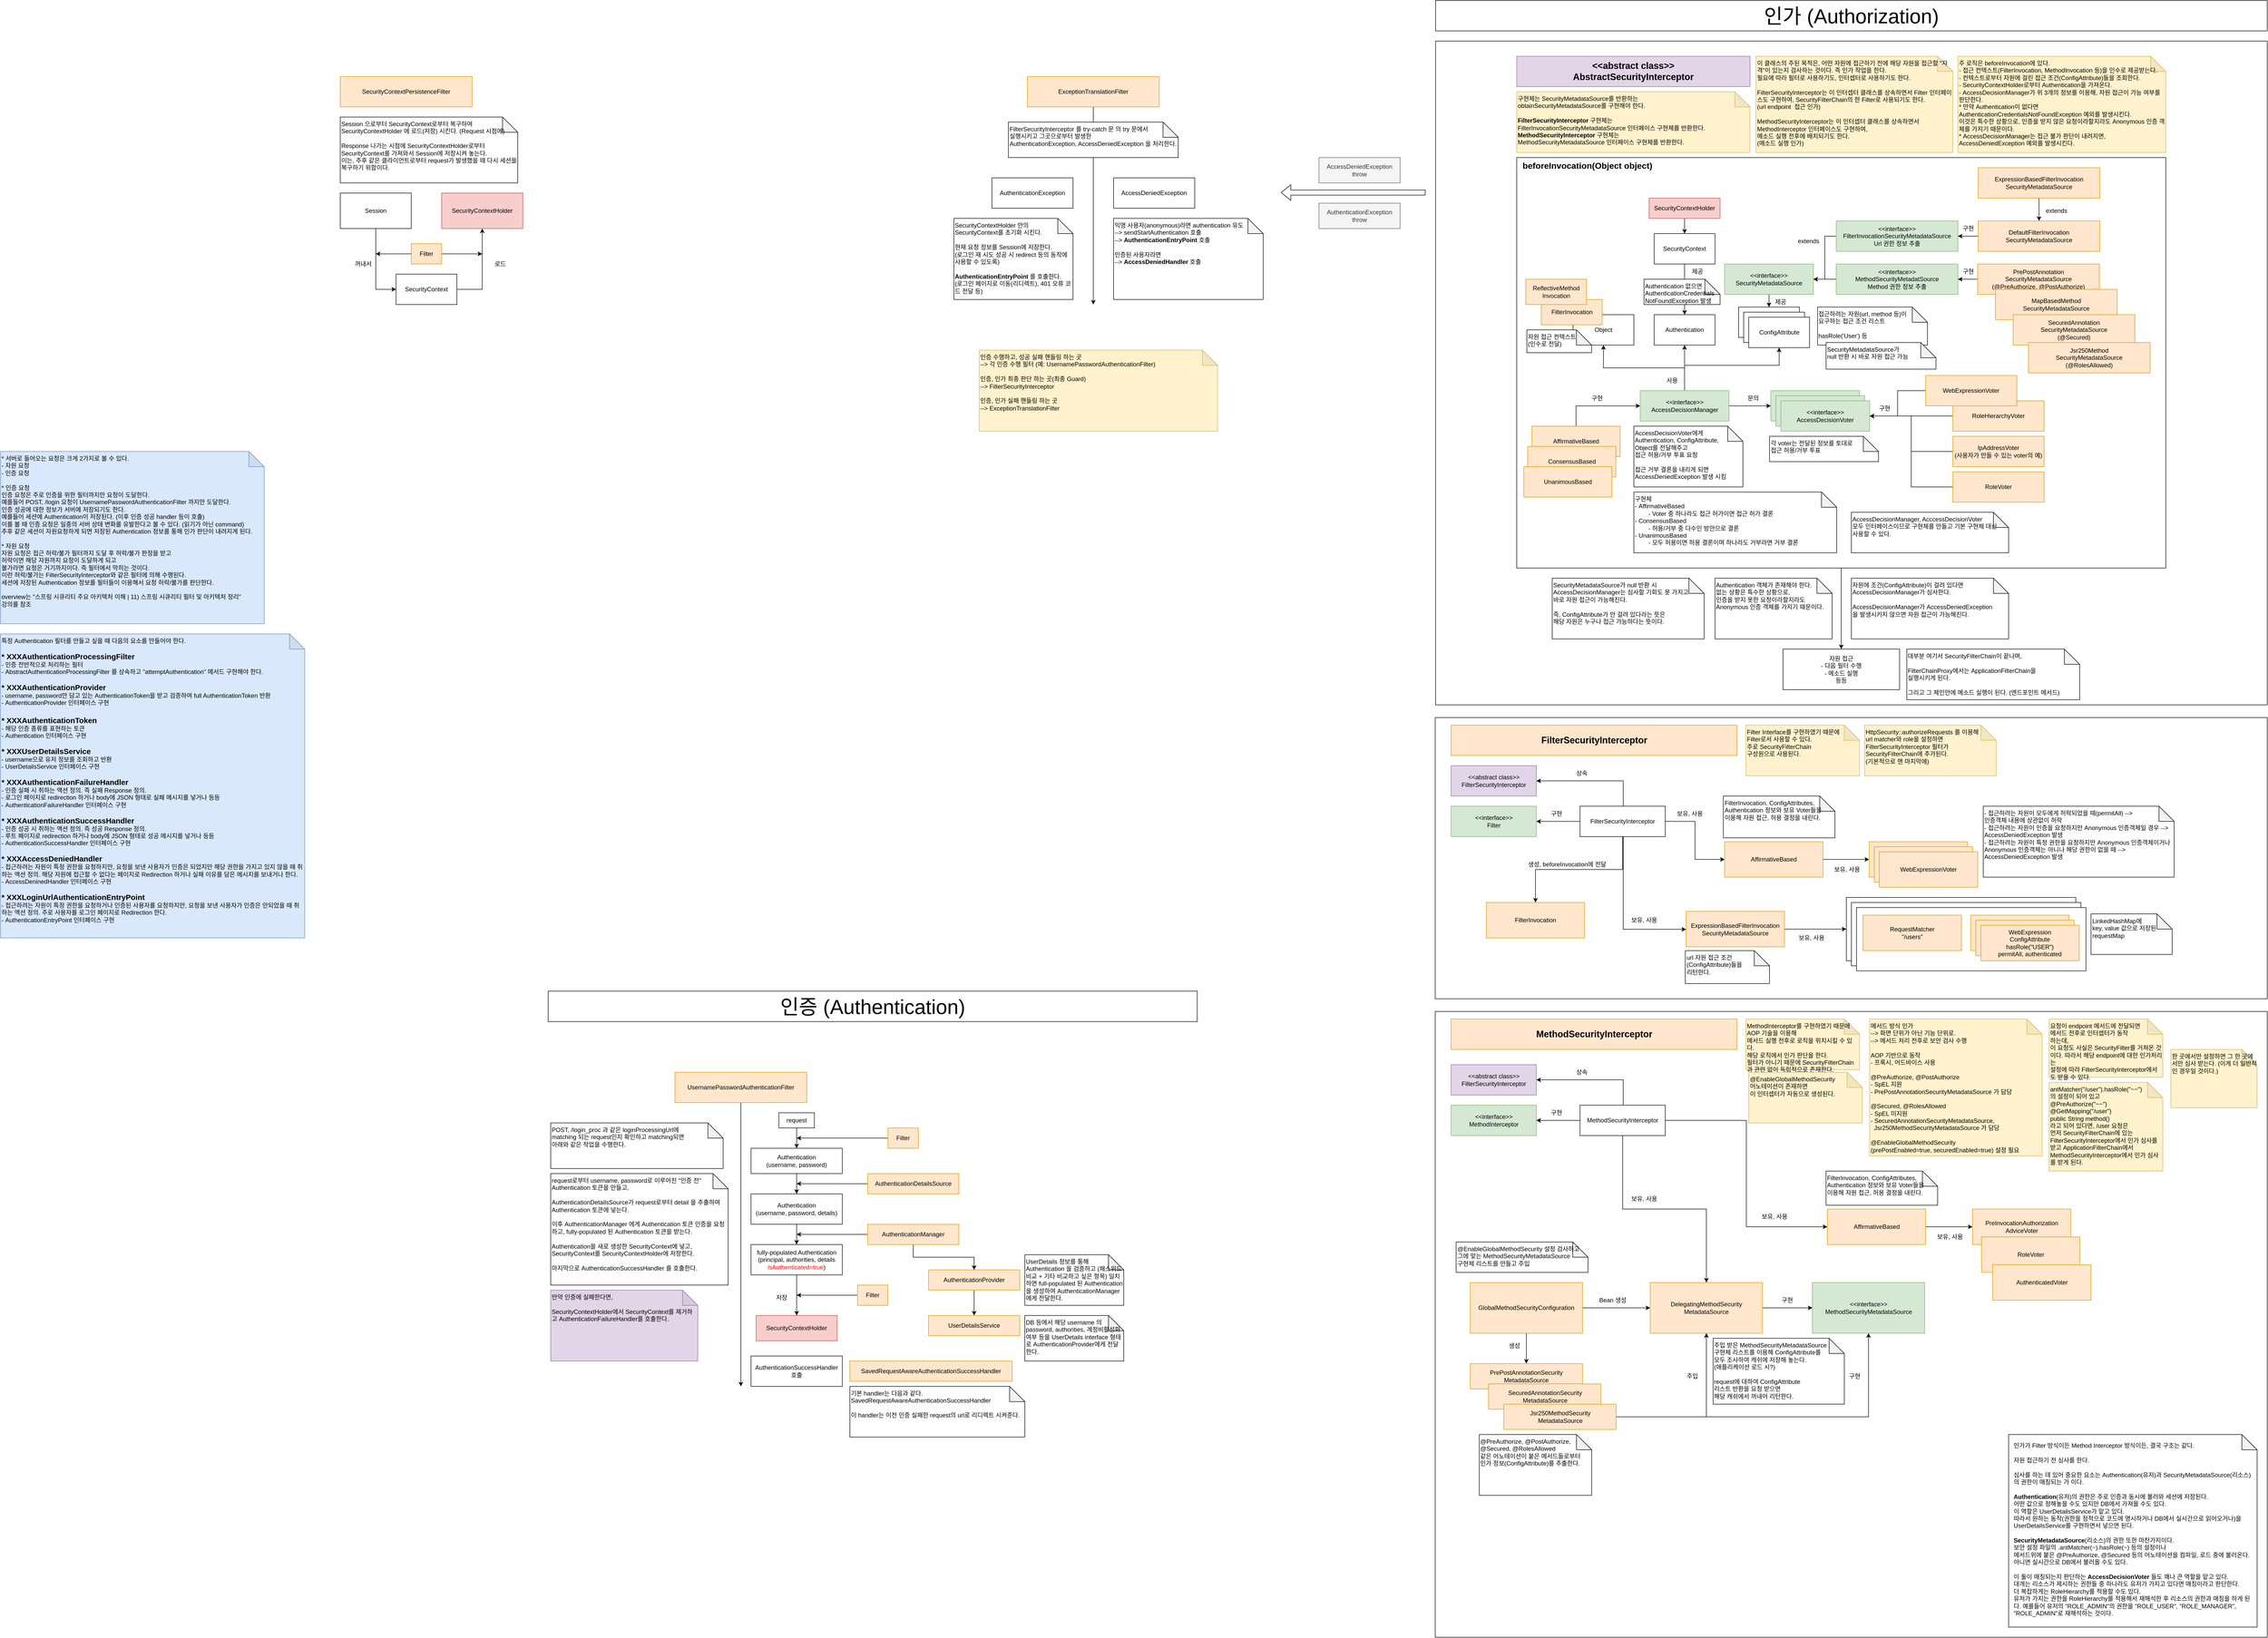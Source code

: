 <mxfile version="20.8.16" type="device"><diagram id="fEAKp0u4uvfyY1nAIhSr" name="페이지-1"><mxGraphModel dx="2222" dy="1165" grid="1" gridSize="10" guides="1" tooltips="1" connect="1" arrows="1" fold="1" page="1" pageScale="1" pageWidth="4681" pageHeight="3300" math="0" shadow="0"><root><mxCell id="0"/><mxCell id="1" parent="0"/><mxCell id="Mtp_7_5tQl0ChCliKNOt-9" value="" style="rounded=0;whiteSpace=wrap;html=1;" parent="1" vertex="1"><mxGeometry x="2979.25" y="2035" width="1640.75" height="1235" as="geometry"/></mxCell><mxCell id="ANAuHKOcc7kVI-j7Fs7g-57" value="" style="rounded=0;whiteSpace=wrap;html=1;" parent="1" vertex="1"><mxGeometry x="2979.25" y="1455" width="1640.75" height="555" as="geometry"/></mxCell><mxCell id="ANAuHKOcc7kVI-j7Fs7g-23" value="" style="rounded=0;whiteSpace=wrap;html=1;" parent="1" vertex="1"><mxGeometry x="3790" y="1810" width="452.5" height="125" as="geometry"/></mxCell><mxCell id="uRyJU1-xGBVrACWV8L9U-17" value="" style="rounded=0;whiteSpace=wrap;html=1;fontSize=12;" parent="1" vertex="1"><mxGeometry x="2980" y="120" width="1640" height="1310" as="geometry"/></mxCell><mxCell id="a4oTFeuYZpilozWko5_1-3" style="edgeStyle=orthogonalEdgeStyle;rounded=0;orthogonalLoop=1;jettySize=auto;html=1;" parent="1" source="J-JiN92Ajlv5Bf_auCb4-23" target="a4oTFeuYZpilozWko5_1-1" edge="1"><mxGeometry relative="1" as="geometry"/></mxCell><mxCell id="J-JiN92Ajlv5Bf_auCb4-23" value="&amp;nbsp; beforeInvocation(Object object)" style="whiteSpace=wrap;html=1;align=left;verticalAlign=top;fontStyle=1;fontSize=17;" parent="1" vertex="1"><mxGeometry x="3140" y="350" width="1280" height="810" as="geometry"/></mxCell><mxCell id="0zWAwp9m0HfC0vulb-zA-1" value="SecurityContextPersistenceFilter" style="rounded=0;whiteSpace=wrap;html=1;fillColor=#ffe6cc;strokeColor=#d79b00;" parent="1" vertex="1"><mxGeometry x="820" y="190" width="260" height="60" as="geometry"/></mxCell><mxCell id="0zWAwp9m0HfC0vulb-zA-2" value="Session 으로부터 SecurityContext로부터 복구하여 SecurityContextHolder 에 로드(저장) 시킨다. (Request 시점에)&lt;br&gt;&lt;br&gt;Response 나가는 시점에 SecurityContextHolder로부터&lt;br&gt;SecurityContext를 가져와서 Session에 저장시켜 놓는다.&lt;br&gt;이는, 추후 같은 클라이언트로부터 request가 발생했을 때 다시 세션을&lt;br&gt;복구하기 위함이다." style="shape=note;whiteSpace=wrap;html=1;backgroundOutline=1;darkOpacity=0.05;align=left;verticalAlign=top;" parent="1" vertex="1"><mxGeometry x="820" y="270" width="350" height="130" as="geometry"/></mxCell><mxCell id="0zWAwp9m0HfC0vulb-zA-5" style="edgeStyle=orthogonalEdgeStyle;rounded=0;orthogonalLoop=1;jettySize=auto;html=1;" parent="1" source="0zWAwp9m0HfC0vulb-zA-3" edge="1"><mxGeometry relative="1" as="geometry"><mxPoint x="1610" y="2775" as="targetPoint"/></mxGeometry></mxCell><mxCell id="0zWAwp9m0HfC0vulb-zA-3" value="UsernamePasswordAuthenticationFilter" style="rounded=0;whiteSpace=wrap;html=1;fillColor=#ffe6cc;strokeColor=#d79b00;" parent="1" vertex="1"><mxGeometry x="1480" y="2155" width="260" height="60" as="geometry"/></mxCell><mxCell id="0zWAwp9m0HfC0vulb-zA-4" value="request로부터 username, password로 이루어진 &quot;인증 전&quot; Authentication 토큰을 만들고,&lt;br&gt;&lt;br&gt;AuthenticationDetailsSource가 request로부터 detail 을 추출하여 Authentication 토큰에 넣는다.&lt;br&gt;&lt;br&gt;이후 AuthenticationManager 에게 Authentication 토큰 인증을 요청하고, fully-populated 된 Authentication 토큰을 받는다.&lt;br&gt;&lt;br&gt;Authentication을 새로 생성한 SecurityContext에 넣고, SecurityContext를 SecurityContextHolder에 저장한다.&lt;br&gt;&lt;br&gt;마지막으로 AuthenticationSuccessHandler 를 호출한다." style="shape=note;whiteSpace=wrap;html=1;backgroundOutline=1;darkOpacity=0.05;align=left;verticalAlign=top;" parent="1" vertex="1"><mxGeometry x="1235" y="2355" width="350" height="220" as="geometry"/></mxCell><mxCell id="tesphDFJNX7xThEqR43b-5" style="edgeStyle=orthogonalEdgeStyle;rounded=0;orthogonalLoop=1;jettySize=auto;html=1;entryX=0.5;entryY=0;entryDx=0;entryDy=0;" parent="1" source="0zWAwp9m0HfC0vulb-zA-6" target="tesphDFJNX7xThEqR43b-4" edge="1"><mxGeometry relative="1" as="geometry"/></mxCell><mxCell id="0zWAwp9m0HfC0vulb-zA-6" value="Authentication&lt;br&gt;(username, password)" style="whiteSpace=wrap;html=1;" parent="1" vertex="1"><mxGeometry x="1630" y="2305" width="180" height="50" as="geometry"/></mxCell><mxCell id="0zWAwp9m0HfC0vulb-zA-7" value="&amp;lt;&amp;lt;abstract class&amp;gt;&amp;gt;&lt;br&gt;AbstractSecurityInterceptor" style="rounded=0;whiteSpace=wrap;html=1;fillColor=#e1d5e7;strokeColor=#9673a6;fontStyle=1;fontSize=18;" parent="1" vertex="1"><mxGeometry x="3140" y="150" width="460" height="60" as="geometry"/></mxCell><mxCell id="0zWAwp9m0HfC0vulb-zA-14" style="edgeStyle=orthogonalEdgeStyle;rounded=0;orthogonalLoop=1;jettySize=auto;html=1;entryX=0.5;entryY=1;entryDx=0;entryDy=0;exitX=1;exitY=0.5;exitDx=0;exitDy=0;" parent="1" source="0zWAwp9m0HfC0vulb-zA-9" target="0zWAwp9m0HfC0vulb-zA-10" edge="1"><mxGeometry relative="1" as="geometry"/></mxCell><mxCell id="0zWAwp9m0HfC0vulb-zA-9" value="SecurityContext" style="rounded=0;whiteSpace=wrap;html=1;" parent="1" vertex="1"><mxGeometry x="930" y="580" width="120" height="60" as="geometry"/></mxCell><mxCell id="0zWAwp9m0HfC0vulb-zA-10" value="SecurityContextHolder" style="rounded=0;whiteSpace=wrap;html=1;fillColor=#f8cecc;strokeColor=#b85450;" parent="1" vertex="1"><mxGeometry x="1020" y="420" width="160" height="70" as="geometry"/></mxCell><mxCell id="0zWAwp9m0HfC0vulb-zA-15" style="edgeStyle=orthogonalEdgeStyle;rounded=0;orthogonalLoop=1;jettySize=auto;html=1;entryX=0;entryY=0.5;entryDx=0;entryDy=0;" parent="1" source="0zWAwp9m0HfC0vulb-zA-11" target="0zWAwp9m0HfC0vulb-zA-9" edge="1"><mxGeometry relative="1" as="geometry"/></mxCell><mxCell id="0zWAwp9m0HfC0vulb-zA-11" value="Session" style="rounded=0;whiteSpace=wrap;html=1;" parent="1" vertex="1"><mxGeometry x="820" y="420" width="140" height="70" as="geometry"/></mxCell><mxCell id="0zWAwp9m0HfC0vulb-zA-16" style="edgeStyle=orthogonalEdgeStyle;rounded=0;orthogonalLoop=1;jettySize=auto;html=1;" parent="1" source="0zWAwp9m0HfC0vulb-zA-13" edge="1"><mxGeometry relative="1" as="geometry"><mxPoint x="890" y="540" as="targetPoint"/></mxGeometry></mxCell><mxCell id="0zWAwp9m0HfC0vulb-zA-17" style="edgeStyle=orthogonalEdgeStyle;rounded=0;orthogonalLoop=1;jettySize=auto;html=1;" parent="1" source="0zWAwp9m0HfC0vulb-zA-13" edge="1"><mxGeometry relative="1" as="geometry"><mxPoint x="1100" y="540" as="targetPoint"/></mxGeometry></mxCell><mxCell id="0zWAwp9m0HfC0vulb-zA-13" value="Filter" style="whiteSpace=wrap;html=1;fillColor=#ffe6cc;strokeColor=#d79b00;" parent="1" vertex="1"><mxGeometry x="960" y="520" width="60" height="40" as="geometry"/></mxCell><mxCell id="0zWAwp9m0HfC0vulb-zA-18" value="꺼내서" style="text;html=1;align=center;verticalAlign=middle;resizable=0;points=[];autosize=1;strokeColor=none;fillColor=none;" parent="1" vertex="1"><mxGeometry x="840" y="545" width="50" height="30" as="geometry"/></mxCell><mxCell id="0zWAwp9m0HfC0vulb-zA-19" value="로드" style="text;html=1;align=center;verticalAlign=middle;resizable=0;points=[];autosize=1;strokeColor=none;fillColor=none;" parent="1" vertex="1"><mxGeometry x="1115" y="545" width="40" height="30" as="geometry"/></mxCell><mxCell id="0zWAwp9m0HfC0vulb-zA-33" style="edgeStyle=orthogonalEdgeStyle;rounded=0;orthogonalLoop=1;jettySize=auto;html=1;entryX=0.5;entryY=0;entryDx=0;entryDy=0;" parent="1" source="0zWAwp9m0HfC0vulb-zA-21" target="0zWAwp9m0HfC0vulb-zA-32" edge="1"><mxGeometry relative="1" as="geometry"/></mxCell><mxCell id="0zWAwp9m0HfC0vulb-zA-21" value="SecurityContext" style="rounded=0;whiteSpace=wrap;html=1;" parent="1" vertex="1"><mxGeometry x="3411" y="500" width="120" height="60" as="geometry"/></mxCell><mxCell id="0zWAwp9m0HfC0vulb-zA-31" style="edgeStyle=orthogonalEdgeStyle;rounded=0;orthogonalLoop=1;jettySize=auto;html=1;entryX=0.5;entryY=0;entryDx=0;entryDy=0;" parent="1" source="0zWAwp9m0HfC0vulb-zA-24" target="0zWAwp9m0HfC0vulb-zA-21" edge="1"><mxGeometry relative="1" as="geometry"/></mxCell><mxCell id="0zWAwp9m0HfC0vulb-zA-24" value="SecurityContextHolder" style="rounded=0;whiteSpace=wrap;html=1;fillColor=#f8cecc;strokeColor=#b85450;" parent="1" vertex="1"><mxGeometry x="3401" y="430" width="140" height="40" as="geometry"/></mxCell><mxCell id="0zWAwp9m0HfC0vulb-zA-30" value="이 클래스의 주된 목적은, 어떤 자원에 접근하기 전에 해당 자원을 접근할 &quot;자격&quot;이 있는지 검사하는 것이다. 즉 인가 작업을 한다.&lt;br&gt;필요에 따라 필터로 사용하기도, 인터셉터로 사용하기도 한다.&lt;br&gt;&lt;br&gt;FilterSecurityInterceptor는 이 인터셉터 클래스를 상속하면서 Filter 인터페이스도 구현하여, SecurityFilterChain의 한 Filter로 사용되기도 한다.&lt;br&gt;(url endpoint&amp;nbsp; 접근 인가)&lt;br&gt;&lt;br&gt;MethodSecurityInterceptor는 이 인터셉터 클래스를 상속하면서 MethodInterceptor 인터페이스도 구현하여,&lt;br&gt;메소드 실행 전후에 배치되기도 한다.&lt;br&gt;(메소드 실행 인가)" style="shape=note;whiteSpace=wrap;html=1;backgroundOutline=1;darkOpacity=0.05;align=left;verticalAlign=top;fillColor=#fff2cc;strokeColor=#d6b656;" parent="1" vertex="1"><mxGeometry x="3611.75" y="150" width="388.25" height="190" as="geometry"/></mxCell><mxCell id="0zWAwp9m0HfC0vulb-zA-32" value="Authentication" style="rounded=0;whiteSpace=wrap;html=1;" parent="1" vertex="1"><mxGeometry x="3411" y="660" width="120" height="60" as="geometry"/></mxCell><mxCell id="tesphDFJNX7xThEqR43b-2" value="만약 인증에 실패한다면,&lt;br&gt;&lt;br&gt;SecurityContextHolder에서 SecurityContext를 제거하고 AuthenticationFailureHandler를 호출한다." style="shape=note;whiteSpace=wrap;html=1;backgroundOutline=1;darkOpacity=0.05;align=left;verticalAlign=top;fillColor=#e1d5e7;strokeColor=#9673a6;" parent="1" vertex="1"><mxGeometry x="1235" y="2585" width="290" height="140" as="geometry"/></mxCell><mxCell id="tesphDFJNX7xThEqR43b-7" style="edgeStyle=orthogonalEdgeStyle;rounded=0;orthogonalLoop=1;jettySize=auto;html=1;entryX=0.5;entryY=0;entryDx=0;entryDy=0;" parent="1" source="tesphDFJNX7xThEqR43b-4" target="tesphDFJNX7xThEqR43b-6" edge="1"><mxGeometry relative="1" as="geometry"/></mxCell><mxCell id="tesphDFJNX7xThEqR43b-4" value="Authentication&lt;br&gt;(username, password, details)" style="whiteSpace=wrap;html=1;" parent="1" vertex="1"><mxGeometry x="1630" y="2395" width="180" height="60" as="geometry"/></mxCell><mxCell id="tesphDFJNX7xThEqR43b-30" style="edgeStyle=orthogonalEdgeStyle;rounded=0;orthogonalLoop=1;jettySize=auto;html=1;entryX=0.5;entryY=0;entryDx=0;entryDy=0;" parent="1" source="tesphDFJNX7xThEqR43b-6" target="tesphDFJNX7xThEqR43b-29" edge="1"><mxGeometry relative="1" as="geometry"><mxPoint x="1720" y="2595" as="targetPoint"/></mxGeometry></mxCell><mxCell id="tesphDFJNX7xThEqR43b-6" value="fully-populated Authentication&lt;br&gt;(principal, authorities, details&lt;br&gt;&lt;font color=&quot;#ff0000&quot;&gt;isAuthenticated=true&lt;/font&gt;)" style="whiteSpace=wrap;html=1;" parent="1" vertex="1"><mxGeometry x="1630" y="2495" width="180" height="60" as="geometry"/></mxCell><mxCell id="tesphDFJNX7xThEqR43b-16" style="edgeStyle=orthogonalEdgeStyle;rounded=0;orthogonalLoop=1;jettySize=auto;html=1;" parent="1" source="tesphDFJNX7xThEqR43b-8" edge="1"><mxGeometry relative="1" as="geometry"><mxPoint x="1720" y="2375" as="targetPoint"/></mxGeometry></mxCell><mxCell id="tesphDFJNX7xThEqR43b-8" value="AuthenticationDetailsSource" style="whiteSpace=wrap;html=1;fillColor=#ffe6cc;strokeColor=#d79b00;" parent="1" vertex="1"><mxGeometry x="1860" y="2355" width="180" height="40" as="geometry"/></mxCell><mxCell id="tesphDFJNX7xThEqR43b-12" style="edgeStyle=orthogonalEdgeStyle;rounded=0;orthogonalLoop=1;jettySize=auto;html=1;entryX=0.5;entryY=0;entryDx=0;entryDy=0;" parent="1" source="tesphDFJNX7xThEqR43b-10" target="0zWAwp9m0HfC0vulb-zA-6" edge="1"><mxGeometry relative="1" as="geometry"/></mxCell><mxCell id="tesphDFJNX7xThEqR43b-10" value="request" style="whiteSpace=wrap;html=1;" parent="1" vertex="1"><mxGeometry x="1685" y="2235" width="70" height="30" as="geometry"/></mxCell><mxCell id="tesphDFJNX7xThEqR43b-17" style="edgeStyle=orthogonalEdgeStyle;rounded=0;orthogonalLoop=1;jettySize=auto;html=1;" parent="1" source="tesphDFJNX7xThEqR43b-14" edge="1"><mxGeometry relative="1" as="geometry"><mxPoint x="1720" y="2285" as="targetPoint"/></mxGeometry></mxCell><mxCell id="tesphDFJNX7xThEqR43b-14" value="Filter" style="whiteSpace=wrap;html=1;fillColor=#ffe6cc;strokeColor=#d79b00;" parent="1" vertex="1"><mxGeometry x="1900" y="2265" width="60" height="40" as="geometry"/></mxCell><mxCell id="tesphDFJNX7xThEqR43b-19" style="edgeStyle=orthogonalEdgeStyle;rounded=0;orthogonalLoop=1;jettySize=auto;html=1;" parent="1" source="tesphDFJNX7xThEqR43b-18" edge="1"><mxGeometry relative="1" as="geometry"><mxPoint x="1720" y="2475" as="targetPoint"/></mxGeometry></mxCell><mxCell id="tesphDFJNX7xThEqR43b-26" style="edgeStyle=orthogonalEdgeStyle;rounded=0;orthogonalLoop=1;jettySize=auto;html=1;entryX=0.5;entryY=0;entryDx=0;entryDy=0;" parent="1" source="tesphDFJNX7xThEqR43b-18" target="tesphDFJNX7xThEqR43b-20" edge="1"><mxGeometry relative="1" as="geometry"/></mxCell><mxCell id="tesphDFJNX7xThEqR43b-18" value="AuthenticationManager" style="whiteSpace=wrap;html=1;fillColor=#ffe6cc;strokeColor=#d79b00;" parent="1" vertex="1"><mxGeometry x="1860" y="2455" width="180" height="40" as="geometry"/></mxCell><mxCell id="tesphDFJNX7xThEqR43b-27" style="edgeStyle=orthogonalEdgeStyle;rounded=0;orthogonalLoop=1;jettySize=auto;html=1;entryX=0.5;entryY=0;entryDx=0;entryDy=0;" parent="1" source="tesphDFJNX7xThEqR43b-20" target="tesphDFJNX7xThEqR43b-21" edge="1"><mxGeometry relative="1" as="geometry"/></mxCell><mxCell id="tesphDFJNX7xThEqR43b-20" value="AuthenticationProvider" style="whiteSpace=wrap;html=1;fillColor=#ffe6cc;strokeColor=#d79b00;" parent="1" vertex="1"><mxGeometry x="1980" y="2545" width="180" height="40" as="geometry"/></mxCell><mxCell id="tesphDFJNX7xThEqR43b-21" value="UserDetailsService" style="whiteSpace=wrap;html=1;fillColor=#ffe6cc;strokeColor=#d79b00;" parent="1" vertex="1"><mxGeometry x="1980" y="2635" width="180" height="40" as="geometry"/></mxCell><mxCell id="tesphDFJNX7xThEqR43b-24" value="DB 등에서 해당 username 의&lt;br&gt;password, authorities, 계정비활성화 여부 등을 UserDetails interface 형태로 AuthenticationProvider에게 전달한다." style="shape=note;whiteSpace=wrap;html=1;backgroundOutline=1;darkOpacity=0.05;align=left;verticalAlign=top;" parent="1" vertex="1"><mxGeometry x="2170" y="2635" width="195" height="90" as="geometry"/></mxCell><mxCell id="tesphDFJNX7xThEqR43b-28" value="UserDetails 정보를 통해 Authentication 을 검증하고 (패스워드 비교 + 기타 비교하고 싶은 항목) 일치하면 full-populated 된 Authentication을 생성하여 AuthenticationManager에게 전달한다." style="shape=note;whiteSpace=wrap;html=1;backgroundOutline=1;darkOpacity=0.05;align=left;verticalAlign=top;" parent="1" vertex="1"><mxGeometry x="2170" y="2515" width="195" height="100" as="geometry"/></mxCell><mxCell id="tesphDFJNX7xThEqR43b-29" value="SecurityContextHolder" style="rounded=0;whiteSpace=wrap;html=1;fillColor=#f8cecc;strokeColor=#b85450;" parent="1" vertex="1"><mxGeometry x="1640" y="2635" width="160" height="50" as="geometry"/></mxCell><mxCell id="tesphDFJNX7xThEqR43b-32" style="edgeStyle=orthogonalEdgeStyle;rounded=0;orthogonalLoop=1;jettySize=auto;html=1;" parent="1" source="tesphDFJNX7xThEqR43b-31" edge="1"><mxGeometry relative="1" as="geometry"><mxPoint x="1720" y="2595" as="targetPoint"/></mxGeometry></mxCell><mxCell id="tesphDFJNX7xThEqR43b-31" value="Filter" style="whiteSpace=wrap;html=1;fillColor=#ffe6cc;strokeColor=#d79b00;" parent="1" vertex="1"><mxGeometry x="1840" y="2575" width="60" height="40" as="geometry"/></mxCell><mxCell id="tesphDFJNX7xThEqR43b-33" value="저장" style="text;html=1;align=center;verticalAlign=middle;resizable=0;points=[];autosize=1;strokeColor=none;fillColor=none;" parent="1" vertex="1"><mxGeometry x="1670" y="2585" width="40" height="30" as="geometry"/></mxCell><mxCell id="tesphDFJNX7xThEqR43b-35" value="AuthenticationSuccessHandler&lt;br&gt;호출" style="whiteSpace=wrap;html=1;" parent="1" vertex="1"><mxGeometry x="1630" y="2715" width="180" height="60" as="geometry"/></mxCell><mxCell id="tesphDFJNX7xThEqR43b-39" value="POST, /login_proc 과 같은 loginProcessingUrl에&lt;br&gt;matching 되는 request인지 확인하고 matching되면&lt;br&gt;아래와 같은 작업을 수행한다." style="shape=note;whiteSpace=wrap;html=1;backgroundOutline=1;darkOpacity=0.05;align=left;verticalAlign=top;" parent="1" vertex="1"><mxGeometry x="1235" y="2255" width="340" height="90" as="geometry"/></mxCell><mxCell id="8GFI98bqPoF-Jqs7IHMk-7" style="edgeStyle=orthogonalEdgeStyle;rounded=0;orthogonalLoop=1;jettySize=auto;html=1;" parent="1" source="8GFI98bqPoF-Jqs7IHMk-1" edge="1"><mxGeometry relative="1" as="geometry"><mxPoint x="2305" y="640" as="targetPoint"/></mxGeometry></mxCell><mxCell id="8GFI98bqPoF-Jqs7IHMk-1" value="ExceptionTranslationFilter" style="rounded=0;whiteSpace=wrap;html=1;fillColor=#ffe6cc;strokeColor=#d79b00;" parent="1" vertex="1"><mxGeometry x="2175" y="190" width="260" height="60" as="geometry"/></mxCell><mxCell id="8GFI98bqPoF-Jqs7IHMk-2" value="FilterSecurityInterceptor 를 try-catch 문 의 try 문에서&lt;br&gt;실행시키고 그곳으로부터 발생한&lt;br&gt;AuthenticationException, AccessDeniedException 을 처리한다." style="shape=note;whiteSpace=wrap;html=1;backgroundOutline=1;darkOpacity=0.05;align=left;verticalAlign=top;" parent="1" vertex="1"><mxGeometry x="2137.5" y="280" width="335" height="70" as="geometry"/></mxCell><mxCell id="8GFI98bqPoF-Jqs7IHMk-4" value="AuthenticationException" style="rounded=0;whiteSpace=wrap;html=1;" parent="1" vertex="1"><mxGeometry x="2105" y="390" width="160" height="60" as="geometry"/></mxCell><mxCell id="8GFI98bqPoF-Jqs7IHMk-6" value="AccessDeniedException" style="rounded=0;whiteSpace=wrap;html=1;" parent="1" vertex="1"><mxGeometry x="2345" y="390" width="160" height="60" as="geometry"/></mxCell><mxCell id="8GFI98bqPoF-Jqs7IHMk-9" value="SecurityContextHolder 안의&lt;br&gt;SecurityContext를 초기화 시킨다.&lt;br&gt;&lt;br&gt;현재 요청 정보를 Session에 저장한다.&lt;br&gt;(로그인 재 시도 성공 시 redirect 등의 동작에 사용할 수 있도록)&lt;br&gt;&lt;br&gt;&lt;b&gt;AuthenticationEntryPoint&lt;/b&gt; 를 호출한다.&lt;br&gt;(로그인 페이지로 이동(리디렉트), 401 오류 코드 전달 등)" style="shape=note;whiteSpace=wrap;html=1;backgroundOutline=1;darkOpacity=0.05;align=left;verticalAlign=top;" parent="1" vertex="1"><mxGeometry x="2030" y="470" width="235" height="160" as="geometry"/></mxCell><mxCell id="8GFI98bqPoF-Jqs7IHMk-10" value="익명 사용자(anonymous)라면 authentication 유도&lt;br&gt;--&amp;gt; sendStartAuthentication 호출&lt;br&gt;--&amp;gt; &lt;b&gt;AuthenticationEntryPoint&lt;/b&gt; 호출&lt;br&gt;&lt;br&gt;인증된 사용자라면&lt;br&gt;--&amp;gt; &lt;b&gt;AccessDeniedHandler&lt;/b&gt; 호출" style="shape=note;whiteSpace=wrap;html=1;backgroundOutline=1;darkOpacity=0.05;align=left;verticalAlign=top;" parent="1" vertex="1"><mxGeometry x="2345" y="470" width="295" height="160" as="geometry"/></mxCell><mxCell id="K3Fpr3V5GH1eMh_Ka9oZ-1" value="기본 handler는 다음과 같다.&lt;br&gt;&lt;span style=&quot;text-align: center;&quot;&gt;SavedRequestAwareAuthenticationSuccessHandler&lt;/span&gt;&lt;br&gt;&lt;br&gt;이 handler는 이전 인증 실패한 request의 url로 리디렉트 시켜준다." style="shape=note;whiteSpace=wrap;html=1;backgroundOutline=1;darkOpacity=0.05;align=left;verticalAlign=top;" parent="1" vertex="1"><mxGeometry x="1825" y="2775" width="345" height="100" as="geometry"/></mxCell><mxCell id="K3Fpr3V5GH1eMh_Ka9oZ-2" value="SavedRequestAwareAuthenticationSuccessHandler" style="whiteSpace=wrap;html=1;fillColor=#ffe6cc;strokeColor=#d79b00;" parent="1" vertex="1"><mxGeometry x="1825" y="2725" width="320" height="40" as="geometry"/></mxCell><mxCell id="nnFCDryj_bi0p2zYQOn_-2" value="인증 수행하고, 성공 실패 핸들링 하는 곳&lt;br&gt;--&amp;gt; 각 인증 수행 필터 (예: UsernamePasswordAuthenticationFilter)&lt;br&gt;&lt;br&gt;인증, 인가 최종 판단 하는 곳(최종 Guard)&lt;br&gt;--&amp;gt; FilterSecurityInterceptor&lt;br&gt;&lt;br&gt;인증, 인가 실패 핸들링 하는 곳&lt;br&gt;--&amp;gt; ExceptionTranslationFilter" style="shape=note;whiteSpace=wrap;html=1;backgroundOutline=1;darkOpacity=0.05;align=left;verticalAlign=top;fillColor=#fff2cc;strokeColor=#d6b656;" parent="1" vertex="1"><mxGeometry x="2080" y="730" width="470" height="160" as="geometry"/></mxCell><mxCell id="GlEBc8qJbTSXBRJEVLJI-17" style="edgeStyle=orthogonalEdgeStyle;rounded=0;orthogonalLoop=1;jettySize=auto;html=1;entryX=0;entryY=0.5;entryDx=0;entryDy=0;" parent="1" source="GlEBc8qJbTSXBRJEVLJI-2" target="GlEBc8qJbTSXBRJEVLJI-13" edge="1"><mxGeometry relative="1" as="geometry"/></mxCell><mxCell id="ewh727lqZk70xnNJDDvX-4" style="edgeStyle=orthogonalEdgeStyle;rounded=0;orthogonalLoop=1;jettySize=auto;html=1;entryX=0.5;entryY=1;entryDx=0;entryDy=0;exitX=0.5;exitY=0;exitDx=0;exitDy=0;" parent="1" source="GlEBc8qJbTSXBRJEVLJI-2" target="ewh727lqZk70xnNJDDvX-2" edge="1"><mxGeometry relative="1" as="geometry"/></mxCell><mxCell id="ewh727lqZk70xnNJDDvX-5" style="edgeStyle=orthogonalEdgeStyle;rounded=0;orthogonalLoop=1;jettySize=auto;html=1;entryX=0.5;entryY=1;entryDx=0;entryDy=0;" parent="1" source="GlEBc8qJbTSXBRJEVLJI-2" target="0zWAwp9m0HfC0vulb-zA-32" edge="1"><mxGeometry relative="1" as="geometry"/></mxCell><mxCell id="ewh727lqZk70xnNJDDvX-6" style="edgeStyle=orthogonalEdgeStyle;rounded=0;orthogonalLoop=1;jettySize=auto;html=1;entryX=0.5;entryY=1;entryDx=0;entryDy=0;" parent="1" source="GlEBc8qJbTSXBRJEVLJI-2" target="XBqfXu-ALZJMWm5bkWlu-2" edge="1"><mxGeometry relative="1" as="geometry"><Array as="points"><mxPoint x="3471" y="760"/><mxPoint x="3658" y="760"/></Array></mxGeometry></mxCell><mxCell id="GlEBc8qJbTSXBRJEVLJI-2" value="&amp;lt;&amp;lt;interface&amp;gt;&amp;gt;&lt;br&gt;AccessDecisionManager" style="rounded=0;whiteSpace=wrap;html=1;fillColor=#d5e8d4;strokeColor=#82b366;" parent="1" vertex="1"><mxGeometry x="3383.5" y="810" width="175" height="60" as="geometry"/></mxCell><mxCell id="GlEBc8qJbTSXBRJEVLJI-8" style="edgeStyle=orthogonalEdgeStyle;rounded=0;orthogonalLoop=1;jettySize=auto;html=1;" parent="1" source="GlEBc8qJbTSXBRJEVLJI-6" target="GlEBc8qJbTSXBRJEVLJI-7" edge="1"><mxGeometry relative="1" as="geometry"/></mxCell><mxCell id="GlEBc8qJbTSXBRJEVLJI-6" value="&amp;lt;&amp;lt;interface&amp;gt;&amp;gt;&lt;br&gt;SecurityMetadataSource" style="rounded=0;whiteSpace=wrap;html=1;fillColor=#d5e8d4;strokeColor=#82b366;" parent="1" vertex="1"><mxGeometry x="3550" y="560" width="175" height="60" as="geometry"/></mxCell><mxCell id="GlEBc8qJbTSXBRJEVLJI-7" value="ConfigAttribute" style="rounded=0;whiteSpace=wrap;html=1;" parent="1" vertex="1"><mxGeometry x="3577.5" y="645" width="120" height="60" as="geometry"/></mxCell><mxCell id="GlEBc8qJbTSXBRJEVLJI-12" value="각 voter는 전달된 정보를 토대로&lt;br&gt;접근 허용/거부 투표" style="shape=note;whiteSpace=wrap;html=1;backgroundOutline=1;darkOpacity=0.05;align=left;verticalAlign=top;" parent="1" vertex="1"><mxGeometry x="3638.5" y="900" width="215" height="50" as="geometry"/></mxCell><mxCell id="GlEBc8qJbTSXBRJEVLJI-13" value="&amp;lt;&amp;lt;interface&amp;gt;&amp;gt;&lt;br&gt;AccessDecisionVoter" style="rounded=0;whiteSpace=wrap;html=1;fillColor=#d5e8d4;strokeColor=#82b366;" parent="1" vertex="1"><mxGeometry x="3641" y="810" width="175" height="60" as="geometry"/></mxCell><mxCell id="GlEBc8qJbTSXBRJEVLJI-15" value="Authentication 없으면&lt;br&gt;AuthenticationCredentials&lt;br&gt;NotFoundException 발생" style="shape=note;whiteSpace=wrap;html=1;backgroundOutline=1;darkOpacity=0.05;align=left;verticalAlign=top;" parent="1" vertex="1"><mxGeometry x="3391" y="590" width="150" height="50" as="geometry"/></mxCell><mxCell id="GlEBc8qJbTSXBRJEVLJI-16" value="AccessDecisionVoter에게&lt;br&gt;Authentication, ConfigAttribute,&lt;br&gt;Object를 전달해주고&lt;br&gt;접근 허용/거부 투표 요청&lt;br&gt;&lt;br&gt;접근 거부 결론을 내리게 되면 AccessDeniedException 발생 시킴" style="shape=note;whiteSpace=wrap;html=1;backgroundOutline=1;darkOpacity=0.05;align=left;verticalAlign=top;" parent="1" vertex="1"><mxGeometry x="3371" y="880" width="215" height="120" as="geometry"/></mxCell><mxCell id="GlEBc8qJbTSXBRJEVLJI-18" value="제공" style="text;html=1;align=center;verticalAlign=middle;resizable=0;points=[];autosize=1;strokeColor=none;fillColor=none;" parent="1" vertex="1"><mxGeometry x="3640" y="620" width="40" height="30" as="geometry"/></mxCell><mxCell id="GlEBc8qJbTSXBRJEVLJI-19" value="사용" style="text;html=1;align=center;verticalAlign=middle;resizable=0;points=[];autosize=1;strokeColor=none;fillColor=none;" parent="1" vertex="1"><mxGeometry x="3426" y="775" width="40" height="30" as="geometry"/></mxCell><mxCell id="GlEBc8qJbTSXBRJEVLJI-20" value="문의" style="text;html=1;align=center;verticalAlign=middle;resizable=0;points=[];autosize=1;strokeColor=none;fillColor=none;" parent="1" vertex="1"><mxGeometry x="3586" y="810" width="40" height="30" as="geometry"/></mxCell><mxCell id="GlEBc8qJbTSXBRJEVLJI-22" value="제공" style="text;html=1;align=center;verticalAlign=middle;resizable=0;points=[];autosize=1;strokeColor=none;fillColor=none;" parent="1" vertex="1"><mxGeometry x="3476" y="560" width="40" height="30" as="geometry"/></mxCell><mxCell id="prprM9InsvnHANNqf6z--1" value="구현체&lt;br&gt;- AffirmativeBased&lt;br&gt;&lt;span style=&quot;white-space: pre;&quot;&gt;&#9;&lt;/span&gt;- Voter 중 하나라도 접근 허가이면 접근 허가 결론&lt;br&gt;- ConsensusBased&lt;br&gt;&lt;span style=&quot;white-space: pre;&quot;&gt;&#9;&lt;/span&gt;- 허용/거부 중 다수인 방안으로 결론&lt;br&gt;- UnanimousBased&lt;br&gt;&lt;span style=&quot;white-space: pre;&quot;&gt;&#9;&lt;/span&gt;- 모두 허용이면 허용 결론이며 하나라도 거부라면 거부 결론" style="shape=note;whiteSpace=wrap;html=1;backgroundOutline=1;darkOpacity=0.05;align=left;verticalAlign=top;" parent="1" vertex="1"><mxGeometry x="3371" y="1010" width="400" height="120" as="geometry"/></mxCell><mxCell id="prprM9InsvnHANNqf6z--7" value="AccessDecisionManager, AcccessDecisionVoter&lt;br&gt;모두 인터페이스이므로 구현체를 만들고 기본 구현체 대신&lt;br&gt;사용할 수 있다." style="shape=note;whiteSpace=wrap;html=1;backgroundOutline=1;darkOpacity=0.05;align=left;verticalAlign=top;" parent="1" vertex="1"><mxGeometry x="3800" y="1050" width="310" height="80" as="geometry"/></mxCell><mxCell id="5ZT2gSKEqDEl-iZEXKZt-4" value="* 서버로 들어오는 요청은 크게 2가지로 볼 수 있다.&lt;br&gt;- 자원 요청&lt;br&gt;- 인증 요청&lt;br&gt;&lt;br&gt;* 인증 요청&lt;br&gt;인증 요청은 주로 인증을 위한 필터까지만 요청이 도달한다.&lt;br&gt;예를들어 POST, /login 요청이 UsernamePasswordAuthenticationFilter 까지만 도달한다.&lt;br&gt;인증 성공에 대한 정보가 서버에 저장되기도 한다.&lt;br&gt;예를들어 세션에 Authentication이 저장된다. (이후 인증 성공 handler 등이 호출)&lt;br&gt;이를 볼 때 인증 요청은 일종의 서버 상태 변화를 유발한다고 볼 수 있다. (읽기가 아닌 command)&lt;br&gt;추후 같은 세션이 자원요청하게 되면 저장된 Authentication 정보를 통해 인가 판단이 내려지게 된다.&lt;br&gt;&lt;br&gt;* 자원 요청&lt;br&gt;자원 요청은 접근 허락/불가 필터까지 도달 후 허락/불가 판정을 받고&lt;br&gt;허락이면 해당 자원까지 요청이 도달하게 되고&lt;br&gt;불가라면 요청은 거기까지이다. 즉 필터에서 막히는 것이다.&lt;br&gt;이런 허락/불가는 FilterSecurityInterceptor와 같은 필터에 의해 수행된다.&lt;br&gt;세션에 저장된 Authentication 정보를 필터들이 이용해서 요청 허락/불가를 판단한다.&lt;br&gt;&lt;br&gt;overview는 &quot;스프링 시큐리티 주요 아키텍처 이해 | 11) 스프링 시큐리티 필터 및 아키텍처 정리&quot;&lt;br&gt;강의를 참조" style="shape=note;whiteSpace=wrap;html=1;backgroundOutline=1;darkOpacity=0.05;align=left;verticalAlign=top;fillColor=#dae8fc;strokeColor=#6c8ebf;" parent="1" vertex="1"><mxGeometry x="150" y="930" width="520" height="340" as="geometry"/></mxCell><mxCell id="46yPjdFwgprUVtHIojIu-1" value="특정 Authentication 필터를 만들고 싶을 때 다음의 요소를 만들어야 한다.&lt;br&gt;&lt;br&gt;&lt;b&gt;&lt;font style=&quot;font-size: 15px;&quot;&gt;* XXXAuthenticationProcessingFilter&lt;/font&gt;&lt;/b&gt;&lt;br&gt;- 인증 전반적으로 처리하는 필터&lt;br&gt;- AbstractAuthenticationProcessingFilter 를 상속하고 &quot;attemptAuthentication&quot; 메서드 구현해야 한다.&lt;br&gt;&lt;br&gt;&lt;b&gt;&lt;font style=&quot;font-size: 15px;&quot;&gt;* XXXAuthenticationProvider&lt;/font&gt;&lt;/b&gt;&lt;br&gt;- username, password만 담고 있는 AuthenticationToken을 받고 검증하여 full AuthenticationToken 반환&lt;br&gt;- AuthenticationProvider 인터페이스 구현&lt;br&gt;&lt;b&gt;&lt;font style=&quot;font-size: 15px;&quot;&gt;&lt;br&gt;* XXXAuthenticationToken&lt;br&gt;&lt;/font&gt;&lt;/b&gt;- 해당 인증 종류를 표현하는 토큰&lt;br&gt;- Authentication 인터페이스 구현&lt;br&gt;&lt;br&gt;&lt;b&gt;&lt;font style=&quot;font-size: 15px;&quot;&gt;* XXXUserDetailsService&lt;br&gt;&lt;/font&gt;&lt;/b&gt;- username으로 유저 정보를 조회하고 반환&lt;br&gt;- UserDetailsService 인터페이스 구현&lt;br&gt;&lt;br&gt;&lt;b&gt;&lt;font style=&quot;font-size: 15px;&quot;&gt;* XXXAuthenticationFailureHandler&lt;br&gt;&lt;/font&gt;&lt;/b&gt;- 인증 실패 시 취하는 액션 정의. 즉 실패 Response 정의.&lt;br&gt;- 로그인 페이지로 redirection 하거나 body에 JSON 형태로 실패 메시지를 넣거나 등등&lt;br&gt;- AuthenticationFailureHandler 인터페이스 구현&lt;br&gt;&lt;br&gt;&lt;b&gt;&lt;font style=&quot;font-size: 15px;&quot;&gt;* XXXAuthenticationSuccessHandler&lt;br&gt;&lt;/font&gt;&lt;/b&gt;- 인증 성공 시 취하는 액션 정의. 즉 성공 Response 정의.&lt;br&gt;- 루트 페이지로 redirection 하거나 body에 JSON 형태로 성공 메시지를 넣거나 등등&lt;br&gt;- AuthenticationSuccessHandler 인터페이스 구현&lt;br&gt;&lt;br&gt;&lt;b&gt;&lt;font style=&quot;font-size: 15px;&quot;&gt;* XXXAccessDeniedHandler&lt;br&gt;&lt;/font&gt;&lt;/b&gt;- 접근하려는 자원이 특정 권한을 요청하지만, 요청을 보낸 사용자가 인증은 되었지만 해당 권한을 가지고 있지 않을 때 취하는 액션 정의. 해당 자원에 접근할 수 없다는 페이지로 Redirection 하거나 실패 이유를 담은 메시지를 보내거나 한다.&lt;br&gt;- AccessDeninedHandler 인터페이스 구현&lt;br&gt;&lt;br&gt;&lt;b&gt;&lt;font style=&quot;font-size: 15px;&quot;&gt;* XXXLoginUrlAuthenticationEntryPoint&lt;br&gt;&lt;/font&gt;&lt;/b&gt;- 접근하려는 자원이 특정 권한을 요청하거나 인증된 사용자를 요청하지만, 요청을 보낸 사용자가 인증은 안되었을 때 취하는 액션 정의. 주로 사용자를 로그인 페이지로 Redirection 한다.&lt;br&gt;- AuthenticationEntryPoint 인터페이스 구현" style="shape=note;whiteSpace=wrap;html=1;backgroundOutline=1;darkOpacity=0.05;align=left;verticalAlign=top;fillColor=#dae8fc;strokeColor=#6c8ebf;" parent="1" vertex="1"><mxGeometry x="150" y="1290" width="600" height="600" as="geometry"/></mxCell><mxCell id="XBqfXu-ALZJMWm5bkWlu-1" value="ConfigAttribute" style="rounded=0;whiteSpace=wrap;html=1;" parent="1" vertex="1"><mxGeometry x="3587.5" y="655" width="120" height="60" as="geometry"/></mxCell><mxCell id="XBqfXu-ALZJMWm5bkWlu-2" value="ConfigAttribute" style="rounded=0;whiteSpace=wrap;html=1;" parent="1" vertex="1"><mxGeometry x="3597.5" y="665" width="120" height="60" as="geometry"/></mxCell><mxCell id="GlEBc8qJbTSXBRJEVLJI-9" value="접근하려는 자원(url, method 등)이&lt;br&gt;요구하는 접근 조건 리스트&lt;br&gt;&lt;br&gt;hasRole('User') 등" style="shape=note;whiteSpace=wrap;html=1;backgroundOutline=1;darkOpacity=0.05;align=left;verticalAlign=top;" parent="1" vertex="1"><mxGeometry x="3733.25" y="645" width="216.75" height="75" as="geometry"/></mxCell><mxCell id="J-JiN92Ajlv5Bf_auCb4-19" style="edgeStyle=orthogonalEdgeStyle;rounded=0;orthogonalLoop=1;jettySize=auto;html=1;entryX=1;entryY=0.5;entryDx=0;entryDy=0;" parent="1" source="J-JiN92Ajlv5Bf_auCb4-1" target="GlEBc8qJbTSXBRJEVLJI-6" edge="1"><mxGeometry relative="1" as="geometry"/></mxCell><mxCell id="J-JiN92Ajlv5Bf_auCb4-1" value="&amp;lt;&amp;lt;interface&amp;gt;&amp;gt;&lt;br&gt;FilterInvocationSecurityMetadataSource&lt;br&gt;Url 권한 정보 추출" style="rounded=0;whiteSpace=wrap;html=1;fillColor=#d5e8d4;strokeColor=#82b366;" parent="1" vertex="1"><mxGeometry x="3770" y="475" width="240" height="60" as="geometry"/></mxCell><mxCell id="J-JiN92Ajlv5Bf_auCb4-5" style="edgeStyle=orthogonalEdgeStyle;rounded=0;orthogonalLoop=1;jettySize=auto;html=1;entryX=1;entryY=0.5;entryDx=0;entryDy=0;" parent="1" source="J-JiN92Ajlv5Bf_auCb4-2" target="GlEBc8qJbTSXBRJEVLJI-6" edge="1"><mxGeometry relative="1" as="geometry"/></mxCell><mxCell id="J-JiN92Ajlv5Bf_auCb4-2" value="&amp;lt;&amp;lt;interface&amp;gt;&amp;gt;&lt;br&gt;MethodSecurityMetadatSource&lt;br&gt;Method 권한 정보 추출" style="rounded=0;whiteSpace=wrap;html=1;fillColor=#d5e8d4;strokeColor=#82b366;" parent="1" vertex="1"><mxGeometry x="3770" y="560" width="240" height="60" as="geometry"/></mxCell><mxCell id="J-JiN92Ajlv5Bf_auCb4-7" value="extends" style="text;html=1;align=center;verticalAlign=middle;resizable=0;points=[];autosize=1;strokeColor=none;fillColor=none;" parent="1" vertex="1"><mxGeometry x="3680" y="500" width="70" height="30" as="geometry"/></mxCell><mxCell id="J-JiN92Ajlv5Bf_auCb4-11" style="edgeStyle=orthogonalEdgeStyle;rounded=0;orthogonalLoop=1;jettySize=auto;html=1;entryX=1;entryY=0.5;entryDx=0;entryDy=0;" parent="1" source="J-JiN92Ajlv5Bf_auCb4-8" target="J-JiN92Ajlv5Bf_auCb4-1" edge="1"><mxGeometry relative="1" as="geometry"/></mxCell><mxCell id="J-JiN92Ajlv5Bf_auCb4-8" value="DefaultFilterInvocation&lt;br&gt;SecurityMetadataSource" style="rounded=0;whiteSpace=wrap;html=1;fillColor=#ffe6cc;strokeColor=#d79b00;" parent="1" vertex="1"><mxGeometry x="4050" y="475" width="240" height="60" as="geometry"/></mxCell><mxCell id="J-JiN92Ajlv5Bf_auCb4-10" style="edgeStyle=orthogonalEdgeStyle;rounded=0;orthogonalLoop=1;jettySize=auto;html=1;entryX=0.5;entryY=0;entryDx=0;entryDy=0;" parent="1" source="J-JiN92Ajlv5Bf_auCb4-9" target="J-JiN92Ajlv5Bf_auCb4-8" edge="1"><mxGeometry relative="1" as="geometry"/></mxCell><mxCell id="J-JiN92Ajlv5Bf_auCb4-9" value="ExpressionBasedFilterInvocation&lt;br&gt;SecurityMetadataSource" style="rounded=0;whiteSpace=wrap;html=1;fillColor=#ffe6cc;strokeColor=#d79b00;" parent="1" vertex="1"><mxGeometry x="4050" y="370" width="240" height="60" as="geometry"/></mxCell><mxCell id="J-JiN92Ajlv5Bf_auCb4-12" value="구현" style="text;html=1;align=center;verticalAlign=middle;resizable=0;points=[];autosize=1;strokeColor=none;fillColor=none;" parent="1" vertex="1"><mxGeometry x="4010" y="475" width="40" height="30" as="geometry"/></mxCell><mxCell id="J-JiN92Ajlv5Bf_auCb4-13" value="extends" style="text;html=1;align=center;verticalAlign=middle;resizable=0;points=[];autosize=1;strokeColor=none;fillColor=none;" parent="1" vertex="1"><mxGeometry x="4169" y="440" width="70" height="30" as="geometry"/></mxCell><mxCell id="J-JiN92Ajlv5Bf_auCb4-15" style="edgeStyle=orthogonalEdgeStyle;rounded=0;orthogonalLoop=1;jettySize=auto;html=1;entryX=1;entryY=0.5;entryDx=0;entryDy=0;" parent="1" source="J-JiN92Ajlv5Bf_auCb4-14" target="J-JiN92Ajlv5Bf_auCb4-2" edge="1"><mxGeometry relative="1" as="geometry"/></mxCell><mxCell id="J-JiN92Ajlv5Bf_auCb4-14" value="PrePostAnnotation&lt;br&gt;SecurityMetadataSource&lt;br&gt;(@PreAuthorize, @PostAuthorize)" style="rounded=0;whiteSpace=wrap;html=1;fillColor=#ffe6cc;strokeColor=#d79b00;" parent="1" vertex="1"><mxGeometry x="4049" y="560" width="240" height="60" as="geometry"/></mxCell><mxCell id="J-JiN92Ajlv5Bf_auCb4-16" value="구현" style="text;html=1;align=center;verticalAlign=middle;resizable=0;points=[];autosize=1;strokeColor=none;fillColor=none;" parent="1" vertex="1"><mxGeometry x="4010" y="560" width="40" height="30" as="geometry"/></mxCell><mxCell id="J-JiN92Ajlv5Bf_auCb4-17" value="MapBasedMethod&lt;br&gt;SecurityMetadataSource" style="rounded=0;whiteSpace=wrap;html=1;fillColor=#ffe6cc;strokeColor=#d79b00;" parent="1" vertex="1"><mxGeometry x="4084" y="610" width="240" height="60" as="geometry"/></mxCell><mxCell id="J-JiN92Ajlv5Bf_auCb4-20" value="&amp;lt;&amp;lt;interface&amp;gt;&amp;gt;&lt;br&gt;AccessDecisionVoter" style="rounded=0;whiteSpace=wrap;html=1;fillColor=#d5e8d4;strokeColor=#82b366;" parent="1" vertex="1"><mxGeometry x="3651" y="820" width="175" height="60" as="geometry"/></mxCell><mxCell id="J-JiN92Ajlv5Bf_auCb4-21" value="&amp;lt;&amp;lt;interface&amp;gt;&amp;gt;&lt;br&gt;AccessDecisionVoter" style="rounded=0;whiteSpace=wrap;html=1;fillColor=#d5e8d4;strokeColor=#82b366;" parent="1" vertex="1"><mxGeometry x="3661" y="830" width="175" height="60" as="geometry"/></mxCell><mxCell id="a4oTFeuYZpilozWko5_1-1" value="자원 접근&lt;br&gt;- 다음 필터 수행&lt;br&gt;- 메소드 실행&lt;br&gt;등등" style="rounded=0;whiteSpace=wrap;html=1;" parent="1" vertex="1"><mxGeometry x="3665" y="1320" width="230" height="80" as="geometry"/></mxCell><mxCell id="a4oTFeuYZpilozWko5_1-5" value="SecurityMetadataSource가 null 반환 시&lt;br&gt;AccessDecisionManager는 심사할 기회도 못 가지고&lt;br&gt;바로 자원 접근이 가능해진다.&lt;br&gt;&lt;br&gt;즉, ConfigAttribute가 안 걸려 있다라는 뜻은&lt;br&gt;해당 자원은 누구나 접근 가능하다는 뜻이다." style="shape=note;whiteSpace=wrap;html=1;backgroundOutline=1;darkOpacity=0.05;align=left;verticalAlign=top;" parent="1" vertex="1"><mxGeometry x="3210" y="1180" width="299.5" height="120" as="geometry"/></mxCell><mxCell id="a4oTFeuYZpilozWko5_1-6" value="자원에 조건(ConfigAttribute)이 걸려 있다면&lt;br&gt;AccessDecisionManager가 심사한다.&lt;br&gt;&lt;br&gt;AccessDecisionManager가 AccessDeniedException&lt;br&gt;을 발생시키지 않으면 자원 접근이 가능해진다." style="shape=note;whiteSpace=wrap;html=1;backgroundOutline=1;darkOpacity=0.05;align=left;verticalAlign=top;" parent="1" vertex="1"><mxGeometry x="3800" y="1180" width="310" height="120" as="geometry"/></mxCell><mxCell id="a4oTFeuYZpilozWko5_1-9" style="edgeStyle=orthogonalEdgeStyle;rounded=0;orthogonalLoop=1;jettySize=auto;html=1;entryX=1;entryY=0.5;entryDx=0;entryDy=0;" parent="1" source="a4oTFeuYZpilozWko5_1-7" target="J-JiN92Ajlv5Bf_auCb4-21" edge="1"><mxGeometry relative="1" as="geometry"/></mxCell><mxCell id="a4oTFeuYZpilozWko5_1-7" value="RoleHierarchyVoter" style="rounded=0;whiteSpace=wrap;html=1;fillColor=#ffe6cc;strokeColor=#d79b00;" parent="1" vertex="1"><mxGeometry x="4000" y="830" width="180" height="60" as="geometry"/></mxCell><mxCell id="a4oTFeuYZpilozWko5_1-10" style="edgeStyle=orthogonalEdgeStyle;rounded=0;orthogonalLoop=1;jettySize=auto;html=1;entryX=1;entryY=0.5;entryDx=0;entryDy=0;" parent="1" source="a4oTFeuYZpilozWko5_1-8" target="J-JiN92Ajlv5Bf_auCb4-21" edge="1"><mxGeometry relative="1" as="geometry"/></mxCell><mxCell id="a4oTFeuYZpilozWko5_1-8" value="IpAddressVoter&lt;br&gt;(사용자가 만들 수 있는 voter의 예)" style="rounded=0;whiteSpace=wrap;html=1;fillColor=#ffe6cc;strokeColor=#d79b00;" parent="1" vertex="1"><mxGeometry x="4000" y="900" width="180" height="60" as="geometry"/></mxCell><mxCell id="uRyJU1-xGBVrACWV8L9U-3" value="인가 (Authorization)" style="rounded=0;whiteSpace=wrap;html=1;fontSize=40;" parent="1" vertex="1"><mxGeometry x="2980" y="40" width="1640" height="60" as="geometry"/></mxCell><mxCell id="uRyJU1-xGBVrACWV8L9U-4" value="메서드 방식 인가&lt;br&gt;--&amp;gt; 화면 단위가 아닌 기능 단위로.&lt;br&gt;--&amp;gt; 메서드 처리 전후로 보안 검사 수행&lt;br&gt;&lt;br&gt;AOP 기반으로 동작&lt;br&gt;- 프록시, 어드바이스 사용&lt;br&gt;&lt;br&gt;@PreAuthorize, @PostAuthorize&lt;br&gt;- SpEL 지원&lt;br&gt;- PrePostAnnotationSecurityMetadataSource 가 담당&lt;br&gt;&lt;br&gt;@Secured, @RolesAllowed&lt;br&gt;- SpEL 미지원&lt;br&gt;- SecuredAnnotationSecurityMetadataSource,&lt;br&gt;&amp;nbsp; Jsr250MethodSecurityMetadataSource 가 담당&lt;br&gt;&lt;br&gt;@EnableGlobalMethodSecurity&lt;br&gt;(prePostEnabled=true, securedEnabled=true) 설정 필요" style="shape=note;whiteSpace=wrap;html=1;backgroundOutline=1;darkOpacity=0.05;align=left;verticalAlign=top;fillColor=#fff2cc;strokeColor=#d6b656;" parent="1" vertex="1"><mxGeometry x="3836" y="2050" width="340" height="270" as="geometry"/></mxCell><mxCell id="uRyJU1-xGBVrACWV8L9U-5" value="인증 (Authentication)" style="rounded=0;whiteSpace=wrap;html=1;fontSize=40;" parent="1" vertex="1"><mxGeometry x="1230" y="1995" width="1280" height="60" as="geometry"/></mxCell><mxCell id="uRyJU1-xGBVrACWV8L9U-6" value="SecuredAnnotation&lt;br&gt;SecurityMetadataSource&lt;br&gt;(@Secured)" style="rounded=0;whiteSpace=wrap;html=1;fillColor=#ffe6cc;strokeColor=#d79b00;" parent="1" vertex="1"><mxGeometry x="4119" y="660" width="240" height="60" as="geometry"/></mxCell><mxCell id="uRyJU1-xGBVrACWV8L9U-8" value="Jsr250Method&lt;br&gt;SecurityMetadataSource&lt;br&gt;(@RolesAllowed)" style="rounded=0;whiteSpace=wrap;html=1;fillColor=#ffe6cc;strokeColor=#d79b00;" parent="1" vertex="1"><mxGeometry x="4149" y="715" width="240" height="60" as="geometry"/></mxCell><mxCell id="uRyJU1-xGBVrACWV8L9U-11" style="edgeStyle=orthogonalEdgeStyle;rounded=0;orthogonalLoop=1;jettySize=auto;html=1;entryX=0;entryY=0.5;entryDx=0;entryDy=0;fontSize=40;" parent="1" source="uRyJU1-xGBVrACWV8L9U-9" target="uRyJU1-xGBVrACWV8L9U-10" edge="1"><mxGeometry relative="1" as="geometry"/></mxCell><mxCell id="uRyJU1-xGBVrACWV8L9U-28" style="edgeStyle=orthogonalEdgeStyle;rounded=0;orthogonalLoop=1;jettySize=auto;html=1;entryX=0.5;entryY=0;entryDx=0;entryDy=0;fontSize=18;" parent="1" source="uRyJU1-xGBVrACWV8L9U-9" target="uRyJU1-xGBVrACWV8L9U-22" edge="1"><mxGeometry relative="1" as="geometry"/></mxCell><mxCell id="uRyJU1-xGBVrACWV8L9U-9" value="GlobalMethodSecurityConfiguration" style="rounded=0;whiteSpace=wrap;html=1;fillColor=#ffe6cc;strokeColor=#d79b00;" parent="1" vertex="1"><mxGeometry x="3048.25" y="2570" width="221.5" height="100" as="geometry"/></mxCell><mxCell id="uRyJU1-xGBVrACWV8L9U-15" style="edgeStyle=orthogonalEdgeStyle;rounded=0;orthogonalLoop=1;jettySize=auto;html=1;entryX=0;entryY=0.5;entryDx=0;entryDy=0;fontSize=12;" parent="1" source="uRyJU1-xGBVrACWV8L9U-10" target="uRyJU1-xGBVrACWV8L9U-13" edge="1"><mxGeometry relative="1" as="geometry"/></mxCell><mxCell id="uRyJU1-xGBVrACWV8L9U-10" value="DelegatingMethodSecurity&lt;br&gt;MetadataSource" style="rounded=0;whiteSpace=wrap;html=1;fillColor=#ffe6cc;strokeColor=#d79b00;" parent="1" vertex="1"><mxGeometry x="3403.25" y="2570" width="221.5" height="100" as="geometry"/></mxCell><mxCell id="uRyJU1-xGBVrACWV8L9U-12" value="Bean 생성" style="text;html=1;align=center;verticalAlign=middle;resizable=0;points=[];autosize=1;strokeColor=none;fillColor=none;fontSize=12;" parent="1" vertex="1"><mxGeometry x="3289" y="2590" width="80" height="30" as="geometry"/></mxCell><mxCell id="uRyJU1-xGBVrACWV8L9U-13" value="&amp;lt;&amp;lt;interface&amp;gt;&amp;gt;&lt;br&gt;MethodSecurityMetadataSource" style="rounded=0;whiteSpace=wrap;html=1;fillColor=#d5e8d4;strokeColor=#82b366;" parent="1" vertex="1"><mxGeometry x="3723" y="2570" width="221.5" height="100" as="geometry"/></mxCell><mxCell id="uRyJU1-xGBVrACWV8L9U-16" value="구현" style="text;html=1;align=center;verticalAlign=middle;resizable=0;points=[];autosize=1;strokeColor=none;fillColor=none;fontSize=12;" parent="1" vertex="1"><mxGeometry x="3653" y="2590" width="40" height="30" as="geometry"/></mxCell><mxCell id="uRyJU1-xGBVrACWV8L9U-22" value="PrePostAnnotationSecurity&lt;br&gt;MetadataSource" style="rounded=0;whiteSpace=wrap;html=1;fillColor=#ffe6cc;strokeColor=#d79b00;" parent="1" vertex="1"><mxGeometry x="3048.25" y="2730" width="221.5" height="50" as="geometry"/></mxCell><mxCell id="uRyJU1-xGBVrACWV8L9U-30" value="주입" style="text;html=1;align=center;verticalAlign=middle;resizable=0;points=[];autosize=1;strokeColor=none;fillColor=none;fontSize=12;" parent="1" vertex="1"><mxGeometry x="3466" y="2740" width="40" height="30" as="geometry"/></mxCell><mxCell id="uRyJU1-xGBVrACWV8L9U-31" value="생성" style="text;html=1;align=center;verticalAlign=middle;resizable=0;points=[];autosize=1;strokeColor=none;fillColor=none;fontSize=12;" parent="1" vertex="1"><mxGeometry x="3114.5" y="2680" width="40" height="30" as="geometry"/></mxCell><mxCell id="uRyJU1-xGBVrACWV8L9U-32" value="@EnableGlobalMethodSecurity 설정 검사하고&lt;br&gt;그에 맞는 MethodSecurityMetadataSource&lt;br&gt;구현체 리스트를 만들고 주입" style="shape=note;whiteSpace=wrap;html=1;backgroundOutline=1;darkOpacity=0.05;align=left;verticalAlign=top;" parent="1" vertex="1"><mxGeometry x="3020.5" y="2490" width="260" height="60" as="geometry"/></mxCell><mxCell id="uRyJU1-xGBVrACWV8L9U-33" value="&lt;span style=&quot;text-align: left;&quot;&gt;SecuredAnnotationSecurity&lt;br&gt;MetadataSource&lt;/span&gt;" style="rounded=0;whiteSpace=wrap;html=1;fillColor=#ffe6cc;strokeColor=#d79b00;" parent="1" vertex="1"><mxGeometry x="3084.5" y="2770" width="221.5" height="50" as="geometry"/></mxCell><mxCell id="uRyJU1-xGBVrACWV8L9U-35" value="주입 받은 MethodSecurityMetadataSource&lt;br&gt;구현체 리스트를 이용해 ConfigAttribute를&lt;br&gt;모두 조사하여 캐쉬에 저장해 놓는다.&lt;br&gt;(애플리케이션 로드 시?)&lt;br&gt;&lt;br&gt;request에 대하여 ConfigAttribute&lt;br&gt;리스트 반환을 요청 받으면&lt;br&gt;해당 캐쉬에서 꺼내어 리턴한다." style="shape=note;whiteSpace=wrap;html=1;backgroundOutline=1;darkOpacity=0.05;align=left;verticalAlign=top;" parent="1" vertex="1"><mxGeometry x="3527.25" y="2680" width="258.75" height="130" as="geometry"/></mxCell><mxCell id="uRyJU1-xGBVrACWV8L9U-37" style="edgeStyle=orthogonalEdgeStyle;rounded=0;orthogonalLoop=1;jettySize=auto;html=1;entryX=0.5;entryY=1;entryDx=0;entryDy=0;fontSize=12;" parent="1" source="uRyJU1-xGBVrACWV8L9U-36" target="uRyJU1-xGBVrACWV8L9U-10" edge="1"><mxGeometry relative="1" as="geometry"/></mxCell><mxCell id="Mtp_7_5tQl0ChCliKNOt-7" style="edgeStyle=orthogonalEdgeStyle;rounded=0;orthogonalLoop=1;jettySize=auto;html=1;" parent="1" source="uRyJU1-xGBVrACWV8L9U-36" target="uRyJU1-xGBVrACWV8L9U-13" edge="1"><mxGeometry relative="1" as="geometry"/></mxCell><mxCell id="uRyJU1-xGBVrACWV8L9U-36" value="&lt;span style=&quot;text-align: left;&quot;&gt;Jsr250MethodSecurity&lt;br&gt;MetadataSource&lt;/span&gt;" style="rounded=0;whiteSpace=wrap;html=1;fillColor=#ffe6cc;strokeColor=#d79b00;" parent="1" vertex="1"><mxGeometry x="3114.5" y="2810" width="221.5" height="50" as="geometry"/></mxCell><mxCell id="uRyJU1-xGBVrACWV8L9U-40" value="MethodSecurityInterceptor" style="rounded=0;whiteSpace=wrap;html=1;fillColor=#ffe6cc;strokeColor=#d79b00;fontStyle=1;fontSize=18;" parent="1" vertex="1"><mxGeometry x="3010.5" y="2050" width="564" height="60" as="geometry"/></mxCell><mxCell id="uRyJU1-xGBVrACWV8L9U-49" value="FilterSecurityInterceptor" style="rounded=0;whiteSpace=wrap;html=1;fillColor=#ffe6cc;strokeColor=#d79b00;fontStyle=1;fontSize=18;" parent="1" vertex="1"><mxGeometry x="3010.5" y="1470" width="564" height="60" as="geometry"/></mxCell><mxCell id="uRyJU1-xGBVrACWV8L9U-50" value="- 접근하려는 자원이 모두에게 허락되었을 때(permitAll) --&amp;gt;&lt;br&gt;인증객체 내용에 상관없이 허락&lt;br&gt;- 접근하려는 자원이 인증을 요청하지만 Anonymous 인증객체일 경우 --&amp;gt; AccessDeniedException 발생&lt;br&gt;- 접근하려는 자원이 특정 권한을 요청하지만 Anonymous 인증객체이거나&lt;br&gt;Anonymous 인증객체는 아니나 해당 권한이 없을 때 --&amp;gt; AccessDeniedException 발생" style="shape=note;whiteSpace=wrap;html=1;backgroundOutline=1;darkOpacity=0.05;align=left;verticalAlign=top;" parent="1" vertex="1"><mxGeometry x="4060" y="1630" width="376.5" height="140" as="geometry"/></mxCell><mxCell id="uRyJU1-xGBVrACWV8L9U-53" value="&amp;lt;&amp;lt;abstract class&amp;gt;&amp;gt;&lt;br&gt;FilterSecurityInterceptor" style="rounded=0;whiteSpace=wrap;html=1;fillColor=#e1d5e7;strokeColor=#9673a6;" parent="1" vertex="1"><mxGeometry x="3010.5" y="1550" width="168.25" height="60" as="geometry"/></mxCell><mxCell id="uRyJU1-xGBVrACWV8L9U-56" value="상속" style="text;html=1;align=center;verticalAlign=middle;resizable=0;points=[];autosize=1;strokeColor=none;fillColor=none;fontSize=12;" parent="1" vertex="1"><mxGeometry x="3247.75" y="1550" width="40" height="30" as="geometry"/></mxCell><mxCell id="uRyJU1-xGBVrACWV8L9U-57" value="&amp;lt;&amp;lt;interface&amp;gt;&amp;gt;&lt;br&gt;Filter" style="rounded=0;whiteSpace=wrap;html=1;fillColor=#d5e8d4;strokeColor=#82b366;" parent="1" vertex="1"><mxGeometry x="3010.5" y="1630" width="168.25" height="60" as="geometry"/></mxCell><mxCell id="uRyJU1-xGBVrACWV8L9U-59" value="구현" style="text;html=1;align=center;verticalAlign=middle;resizable=0;points=[];autosize=1;strokeColor=none;fillColor=none;fontSize=12;" parent="1" vertex="1"><mxGeometry x="3197.75" y="1630" width="40" height="30" as="geometry"/></mxCell><mxCell id="uRyJU1-xGBVrACWV8L9U-60" value="구현체는 SecurityMetadataSource를 반환하는&lt;br&gt;obtainSecurityMetadataSource를 구현해야 한다.&lt;br&gt;&lt;b&gt;&lt;br&gt;FilterSecurityInterceptor&lt;/b&gt; 구현체는&lt;br&gt;FilterInvocationSecurityMetadataSource 인터페이스 구현체를 반환한다.&lt;br&gt;&lt;b&gt;MethodSecurityInterceptor&lt;/b&gt; 구현체는&lt;br&gt;MethodSecurityMetadataSource 인터페이스 구현체를 반환한다." style="shape=note;whiteSpace=wrap;html=1;backgroundOutline=1;darkOpacity=0.05;align=left;verticalAlign=top;fillColor=#fff2cc;strokeColor=#d6b656;" parent="1" vertex="1"><mxGeometry x="3140" y="220" width="460" height="120" as="geometry"/></mxCell><mxCell id="uRyJU1-xGBVrACWV8L9U-61" value="주 로직은 beforeInvocation에 있다.&lt;br&gt;- 접근 컨텍스트(FilterInvocation, MethodInvocation 등)을 인수로 제공받는다.&lt;br&gt;- 컨텍스트로부터 자원에 걸린 접근 조건(ConfigAttribute)들을 조회한다.&lt;br&gt;- SecurityContextHolder로부터 Authentication을 가져온다.&lt;br&gt;- AccessDecisionManager가 위 3개의 정보를 이용해, 자원 접근이 가능 여부를 판단한다.&lt;br&gt;* 만약&amp;nbsp;Authentication이 없다면&lt;br&gt;AuthenticationCredentialsNotFoundException 예외를 발생시킨다.&lt;br&gt;이것은 특수한 상황으로, 인증을 받지 않은 요청이라할지라도 Anonymous 인증 객체를 가지기 때문이다.&lt;br&gt;* AccessDecisionManager는 접근 불가 판단이 내려지면, AccessDeniedException 예외를 발생시킨다." style="shape=note;whiteSpace=wrap;html=1;backgroundOutline=1;darkOpacity=0.05;align=left;verticalAlign=top;fillColor=#fff2cc;strokeColor=#d6b656;" parent="1" vertex="1"><mxGeometry x="4010" y="150" width="410" height="190" as="geometry"/></mxCell><mxCell id="ewh727lqZk70xnNJDDvX-2" value="Object" style="rounded=0;whiteSpace=wrap;html=1;" parent="1" vertex="1"><mxGeometry x="3251" y="660" width="120" height="60" as="geometry"/></mxCell><mxCell id="prprM9InsvnHANNqf6z--4" value="FilterInvocation" style="rounded=0;whiteSpace=wrap;html=1;fillColor=#ffe6cc;strokeColor=#d79b00;" parent="1" vertex="1"><mxGeometry x="3188.5" y="630" width="120" height="50" as="geometry"/></mxCell><mxCell id="ewh727lqZk70xnNJDDvX-1" value="ReflectiveMethod&lt;br&gt;Invocation" style="rounded=0;whiteSpace=wrap;html=1;fillColor=#ffe6cc;strokeColor=#d79b00;" parent="1" vertex="1"><mxGeometry x="3157.75" y="590" width="120" height="50" as="geometry"/></mxCell><mxCell id="ewh727lqZk70xnNJDDvX-3" value="자원 접근 컨텍스트&lt;br&gt;(인수로 전달)" style="shape=note;whiteSpace=wrap;html=1;backgroundOutline=1;darkOpacity=0.05;align=left;verticalAlign=top;" parent="1" vertex="1"><mxGeometry x="3160" y="690" width="127.75" height="45" as="geometry"/></mxCell><mxCell id="ewh727lqZk70xnNJDDvX-10" style="edgeStyle=orthogonalEdgeStyle;rounded=0;orthogonalLoop=1;jettySize=auto;html=1;entryX=0;entryY=0.5;entryDx=0;entryDy=0;" parent="1" source="ewh727lqZk70xnNJDDvX-7" target="GlEBc8qJbTSXBRJEVLJI-2" edge="1"><mxGeometry relative="1" as="geometry"><Array as="points"><mxPoint x="3257" y="840"/><mxPoint x="3364" y="840"/><mxPoint x="3364" y="840"/></Array></mxGeometry></mxCell><mxCell id="ewh727lqZk70xnNJDDvX-7" value="AffirmativeBased" style="rounded=0;whiteSpace=wrap;html=1;fillColor=#ffe6cc;strokeColor=#d79b00;" parent="1" vertex="1"><mxGeometry x="3170" y="880" width="173.88" height="60" as="geometry"/></mxCell><mxCell id="ewh727lqZk70xnNJDDvX-8" value="ConsensusBased" style="rounded=0;whiteSpace=wrap;html=1;fillColor=#ffe6cc;strokeColor=#d79b00;" parent="1" vertex="1"><mxGeometry x="3161.56" y="920" width="173.88" height="60" as="geometry"/></mxCell><mxCell id="ewh727lqZk70xnNJDDvX-9" value="UnanimousBased" style="rounded=0;whiteSpace=wrap;html=1;fillColor=#ffe6cc;strokeColor=#d79b00;" parent="1" vertex="1"><mxGeometry x="3153.87" y="960" width="173.88" height="60" as="geometry"/></mxCell><mxCell id="ewh727lqZk70xnNJDDvX-11" value="구현" style="text;html=1;align=center;verticalAlign=middle;resizable=0;points=[];autosize=1;strokeColor=none;fillColor=none;" parent="1" vertex="1"><mxGeometry x="3277.75" y="810" width="40" height="30" as="geometry"/></mxCell><mxCell id="ewh727lqZk70xnNJDDvX-12" value="구현" style="text;html=1;align=center;verticalAlign=middle;resizable=0;points=[];autosize=1;strokeColor=none;fillColor=none;" parent="1" vertex="1"><mxGeometry x="3845" y="830" width="40" height="30" as="geometry"/></mxCell><mxCell id="ewh727lqZk70xnNJDDvX-13" value="SecurityMetadataSource가&lt;br&gt;null 반환 시 바로 자원 접근 가능" style="shape=note;whiteSpace=wrap;html=1;backgroundOutline=1;darkOpacity=0.05;align=left;verticalAlign=top;" parent="1" vertex="1"><mxGeometry x="3750" y="715" width="216.75" height="52.5" as="geometry"/></mxCell><mxCell id="ANAuHKOcc7kVI-j7Fs7g-3" style="edgeStyle=orthogonalEdgeStyle;rounded=0;orthogonalLoop=1;jettySize=auto;html=1;entryX=1;entryY=0.5;entryDx=0;entryDy=0;" parent="1" source="ANAuHKOcc7kVI-j7Fs7g-1" target="uRyJU1-xGBVrACWV8L9U-57" edge="1"><mxGeometry relative="1" as="geometry"/></mxCell><mxCell id="ANAuHKOcc7kVI-j7Fs7g-4" style="edgeStyle=orthogonalEdgeStyle;rounded=0;orthogonalLoop=1;jettySize=auto;html=1;entryX=1;entryY=0.5;entryDx=0;entryDy=0;" parent="1" source="ANAuHKOcc7kVI-j7Fs7g-1" target="uRyJU1-xGBVrACWV8L9U-53" edge="1"><mxGeometry relative="1" as="geometry"><Array as="points"><mxPoint x="3350" y="1580"/></Array></mxGeometry></mxCell><mxCell id="ANAuHKOcc7kVI-j7Fs7g-50" style="edgeStyle=orthogonalEdgeStyle;rounded=0;orthogonalLoop=1;jettySize=auto;html=1;entryX=0;entryY=0.5;entryDx=0;entryDy=0;" parent="1" source="ANAuHKOcc7kVI-j7Fs7g-1" target="ANAuHKOcc7kVI-j7Fs7g-43" edge="1"><mxGeometry relative="1" as="geometry"/></mxCell><mxCell id="ANAuHKOcc7kVI-j7Fs7g-51" style="edgeStyle=orthogonalEdgeStyle;rounded=0;orthogonalLoop=1;jettySize=auto;html=1;entryX=0;entryY=0.5;entryDx=0;entryDy=0;" parent="1" source="ANAuHKOcc7kVI-j7Fs7g-1" target="ANAuHKOcc7kVI-j7Fs7g-14" edge="1"><mxGeometry relative="1" as="geometry"><Array as="points"><mxPoint x="3350" y="1873"/><mxPoint x="3474" y="1873"/></Array></mxGeometry></mxCell><mxCell id="ANAuHKOcc7kVI-j7Fs7g-58" style="edgeStyle=orthogonalEdgeStyle;rounded=0;orthogonalLoop=1;jettySize=auto;html=1;entryX=0.5;entryY=0;entryDx=0;entryDy=0;" parent="1" source="ANAuHKOcc7kVI-j7Fs7g-1" target="ANAuHKOcc7kVI-j7Fs7g-52" edge="1"><mxGeometry relative="1" as="geometry"/></mxCell><mxCell id="ANAuHKOcc7kVI-j7Fs7g-1" value="FilterSecurityInterceptor" style="rounded=0;whiteSpace=wrap;html=1;" parent="1" vertex="1"><mxGeometry x="3264.75" y="1630" width="168.25" height="60" as="geometry"/></mxCell><mxCell id="ANAuHKOcc7kVI-j7Fs7g-5" value="" style="shape=flexArrow;endArrow=classic;html=1;rounded=0;" parent="1" edge="1"><mxGeometry width="50" height="50" relative="1" as="geometry"><mxPoint x="2960" y="419" as="sourcePoint"/><mxPoint x="2675" y="419" as="targetPoint"/></mxGeometry></mxCell><mxCell id="ANAuHKOcc7kVI-j7Fs7g-6" value="AccessDeniedException&lt;br&gt;throw" style="rounded=0;whiteSpace=wrap;html=1;fillColor=#f5f5f5;fontColor=#333333;strokeColor=#666666;" parent="1" vertex="1"><mxGeometry x="2750" y="350" width="160" height="50" as="geometry"/></mxCell><mxCell id="ANAuHKOcc7kVI-j7Fs7g-7" value="AuthenticationException&lt;br&gt;throw" style="rounded=0;whiteSpace=wrap;html=1;fillColor=#f5f5f5;fontColor=#333333;strokeColor=#666666;" parent="1" vertex="1"><mxGeometry x="2750" y="440" width="160" height="50" as="geometry"/></mxCell><mxCell id="ANAuHKOcc7kVI-j7Fs7g-9" style="edgeStyle=orthogonalEdgeStyle;rounded=0;orthogonalLoop=1;jettySize=auto;html=1;entryX=1;entryY=0.5;entryDx=0;entryDy=0;" parent="1" source="ANAuHKOcc7kVI-j7Fs7g-8" target="J-JiN92Ajlv5Bf_auCb4-21" edge="1"><mxGeometry relative="1" as="geometry"/></mxCell><mxCell id="ANAuHKOcc7kVI-j7Fs7g-8" value="RoleVoter" style="rounded=0;whiteSpace=wrap;html=1;fillColor=#ffe6cc;strokeColor=#d79b00;" parent="1" vertex="1"><mxGeometry x="4000" y="970" width="180" height="60" as="geometry"/></mxCell><mxCell id="ANAuHKOcc7kVI-j7Fs7g-11" value="Authentication 객체가 존재해야 한다.&lt;br&gt;없는 상황은 특수한 상황으로,&lt;br&gt;인증을 받지 못한 요청이라할지라도&lt;br&gt;Anonymous 인증 객체를 가지기 때문이다." style="shape=note;whiteSpace=wrap;html=1;backgroundOutline=1;darkOpacity=0.05;align=left;verticalAlign=top;" parent="1" vertex="1"><mxGeometry x="3531" y="1180" width="231" height="120" as="geometry"/></mxCell><mxCell id="ANAuHKOcc7kVI-j7Fs7g-12" value="HttpSecurity::authorizeRequests 를 이용해&lt;br&gt;url matcher와 role을 설정하면&lt;br&gt;FilterSecurityInterceptor 필터가&lt;br&gt;SecurityFilterChain에 추가된다.&lt;br&gt;(기본적으로 맨 마지막에)" style="shape=note;whiteSpace=wrap;html=1;backgroundOutline=1;darkOpacity=0.05;align=left;verticalAlign=top;fillColor=#fff2cc;strokeColor=#d6b656;" parent="1" vertex="1"><mxGeometry x="3826" y="1470" width="259.5" height="100" as="geometry"/></mxCell><mxCell id="ANAuHKOcc7kVI-j7Fs7g-13" value="Filter Interface를 구현하였기 때문에&lt;br&gt;Filter로서 사용할 수 있다.&lt;br&gt;주로 SecurityFilterChain&lt;br&gt;구성원으로 사용된다." style="shape=note;whiteSpace=wrap;html=1;backgroundOutline=1;darkOpacity=0.05;align=left;verticalAlign=top;fillColor=#fff2cc;strokeColor=#d6b656;" parent="1" vertex="1"><mxGeometry x="3592" y="1470" width="224" height="100" as="geometry"/></mxCell><mxCell id="ANAuHKOcc7kVI-j7Fs7g-53" style="edgeStyle=orthogonalEdgeStyle;rounded=0;orthogonalLoop=1;jettySize=auto;html=1;entryX=0;entryY=0.5;entryDx=0;entryDy=0;" parent="1" source="ANAuHKOcc7kVI-j7Fs7g-14" target="ANAuHKOcc7kVI-j7Fs7g-23" edge="1"><mxGeometry relative="1" as="geometry"/></mxCell><mxCell id="ANAuHKOcc7kVI-j7Fs7g-14" value="ExpressionBasedFilterInvocation&lt;br&gt;SecurityMetadataSource" style="rounded=0;whiteSpace=wrap;html=1;fillColor=#ffe6cc;strokeColor=#d79b00;" parent="1" vertex="1"><mxGeometry x="3474" y="1837.5" width="194" height="70" as="geometry"/></mxCell><mxCell id="ANAuHKOcc7kVI-j7Fs7g-16" value="RequestMatcher&lt;br&gt;&quot;/users&quot;" style="rounded=0;whiteSpace=wrap;html=1;fillColor=#ffe6cc;strokeColor=#d79b00;" parent="1" vertex="1"><mxGeometry x="3803" y="1825" width="194" height="70" as="geometry"/></mxCell><mxCell id="ANAuHKOcc7kVI-j7Fs7g-19" value="WebExpression&lt;br&gt;ConfigAttribute" style="rounded=0;whiteSpace=wrap;html=1;fillColor=#ffe6cc;strokeColor=#d79b00;" parent="1" vertex="1"><mxGeometry x="4015.25" y="1825" width="194" height="70" as="geometry"/></mxCell><mxCell id="ANAuHKOcc7kVI-j7Fs7g-20" value="WebExpression&lt;br&gt;ConfigAttribute" style="rounded=0;whiteSpace=wrap;html=1;fillColor=#ffe6cc;strokeColor=#d79b00;" parent="1" vertex="1"><mxGeometry x="4025.25" y="1835" width="194" height="70" as="geometry"/></mxCell><mxCell id="ANAuHKOcc7kVI-j7Fs7g-21" value="WebExpression&lt;br&gt;ConfigAttribute&lt;br&gt;hasRole(&quot;USER&quot;)" style="rounded=0;whiteSpace=wrap;html=1;fillColor=#ffe6cc;strokeColor=#d79b00;" parent="1" vertex="1"><mxGeometry x="4035.25" y="1845" width="194" height="70" as="geometry"/></mxCell><mxCell id="ANAuHKOcc7kVI-j7Fs7g-25" value="" style="rounded=0;whiteSpace=wrap;html=1;" parent="1" vertex="1"><mxGeometry x="3800" y="1820" width="452.5" height="125" as="geometry"/></mxCell><mxCell id="ANAuHKOcc7kVI-j7Fs7g-26" value="RequestMatcher&lt;br&gt;&quot;/users&quot;" style="rounded=0;whiteSpace=wrap;html=1;fillColor=#ffe6cc;strokeColor=#d79b00;" parent="1" vertex="1"><mxGeometry x="3813" y="1835" width="194" height="70" as="geometry"/></mxCell><mxCell id="ANAuHKOcc7kVI-j7Fs7g-27" value="WebExpression&lt;br&gt;ConfigAttribute" style="rounded=0;whiteSpace=wrap;html=1;fillColor=#ffe6cc;strokeColor=#d79b00;" parent="1" vertex="1"><mxGeometry x="4025.25" y="1835" width="194" height="70" as="geometry"/></mxCell><mxCell id="ANAuHKOcc7kVI-j7Fs7g-28" value="WebExpression&lt;br&gt;ConfigAttribute" style="rounded=0;whiteSpace=wrap;html=1;fillColor=#ffe6cc;strokeColor=#d79b00;" parent="1" vertex="1"><mxGeometry x="4035.25" y="1845" width="194" height="70" as="geometry"/></mxCell><mxCell id="ANAuHKOcc7kVI-j7Fs7g-29" value="WebExpression&lt;br&gt;ConfigAttribute&lt;br&gt;hasRole(&quot;USER&quot;)" style="rounded=0;whiteSpace=wrap;html=1;fillColor=#ffe6cc;strokeColor=#d79b00;" parent="1" vertex="1"><mxGeometry x="4045.25" y="1855" width="194" height="70" as="geometry"/></mxCell><mxCell id="ANAuHKOcc7kVI-j7Fs7g-30" value="RequestMatcher&lt;br&gt;&quot;/users&quot;" style="rounded=0;whiteSpace=wrap;html=1;fillColor=#ffe6cc;strokeColor=#d79b00;" parent="1" vertex="1"><mxGeometry x="3813" y="1835" width="194" height="70" as="geometry"/></mxCell><mxCell id="ANAuHKOcc7kVI-j7Fs7g-31" value="WebExpression&lt;br&gt;ConfigAttribute" style="rounded=0;whiteSpace=wrap;html=1;fillColor=#ffe6cc;strokeColor=#d79b00;" parent="1" vertex="1"><mxGeometry x="4025.25" y="1835" width="194" height="70" as="geometry"/></mxCell><mxCell id="ANAuHKOcc7kVI-j7Fs7g-32" value="WebExpression&lt;br&gt;ConfigAttribute" style="rounded=0;whiteSpace=wrap;html=1;fillColor=#ffe6cc;strokeColor=#d79b00;" parent="1" vertex="1"><mxGeometry x="4035.25" y="1845" width="194" height="70" as="geometry"/></mxCell><mxCell id="ANAuHKOcc7kVI-j7Fs7g-33" value="WebExpression&lt;br&gt;ConfigAttribute&lt;br&gt;hasRole(&quot;USER&quot;)" style="rounded=0;whiteSpace=wrap;html=1;fillColor=#ffe6cc;strokeColor=#d79b00;" parent="1" vertex="1"><mxGeometry x="4045.25" y="1855" width="194" height="70" as="geometry"/></mxCell><mxCell id="ANAuHKOcc7kVI-j7Fs7g-34" value="" style="rounded=0;whiteSpace=wrap;html=1;" parent="1" vertex="1"><mxGeometry x="3810" y="1830" width="452.5" height="125" as="geometry"/></mxCell><mxCell id="ANAuHKOcc7kVI-j7Fs7g-35" value="RequestMatcher&lt;br&gt;&quot;/users&quot;" style="rounded=0;whiteSpace=wrap;html=1;fillColor=#ffe6cc;strokeColor=#d79b00;" parent="1" vertex="1"><mxGeometry x="3823" y="1845" width="194" height="70" as="geometry"/></mxCell><mxCell id="ANAuHKOcc7kVI-j7Fs7g-36" value="WebExpression&lt;br&gt;ConfigAttribute" style="rounded=0;whiteSpace=wrap;html=1;fillColor=#ffe6cc;strokeColor=#d79b00;" parent="1" vertex="1"><mxGeometry x="4035.25" y="1845" width="194" height="70" as="geometry"/></mxCell><mxCell id="ANAuHKOcc7kVI-j7Fs7g-37" value="WebExpression&lt;br&gt;ConfigAttribute" style="rounded=0;whiteSpace=wrap;html=1;fillColor=#ffe6cc;strokeColor=#d79b00;" parent="1" vertex="1"><mxGeometry x="4045.25" y="1855" width="194" height="70" as="geometry"/></mxCell><mxCell id="ANAuHKOcc7kVI-j7Fs7g-38" value="WebExpression&lt;br&gt;ConfigAttribute&lt;br&gt;hasRole(&quot;USER&quot;)&lt;br&gt;permitAll, authenticated" style="rounded=0;whiteSpace=wrap;html=1;fillColor=#ffe6cc;strokeColor=#d79b00;" parent="1" vertex="1"><mxGeometry x="4055.25" y="1865" width="194" height="70" as="geometry"/></mxCell><mxCell id="ANAuHKOcc7kVI-j7Fs7g-39" value="LinkedHashMap에&lt;br&gt;key, value 값으로 저장된&lt;br&gt;requestMap" style="shape=note;whiteSpace=wrap;html=1;backgroundOutline=1;darkOpacity=0.05;align=left;verticalAlign=top;" parent="1" vertex="1"><mxGeometry x="4272.5" y="1842.5" width="160" height="80" as="geometry"/></mxCell><mxCell id="ANAuHKOcc7kVI-j7Fs7g-40" value="보유, 사용" style="text;html=1;align=center;verticalAlign=middle;resizable=0;points=[];autosize=1;strokeColor=none;fillColor=none;" parent="1" vertex="1"><mxGeometry x="3686" y="1875" width="70" height="30" as="geometry"/></mxCell><mxCell id="ANAuHKOcc7kVI-j7Fs7g-47" style="edgeStyle=orthogonalEdgeStyle;rounded=0;orthogonalLoop=1;jettySize=auto;html=1;entryX=0;entryY=0.5;entryDx=0;entryDy=0;" parent="1" source="ANAuHKOcc7kVI-j7Fs7g-43" target="ANAuHKOcc7kVI-j7Fs7g-44" edge="1"><mxGeometry relative="1" as="geometry"/></mxCell><mxCell id="ANAuHKOcc7kVI-j7Fs7g-43" value="AffirmativeBased" style="rounded=0;whiteSpace=wrap;html=1;fillColor=#ffe6cc;strokeColor=#d79b00;" parent="1" vertex="1"><mxGeometry x="3550" y="1700" width="194" height="70" as="geometry"/></mxCell><mxCell id="ANAuHKOcc7kVI-j7Fs7g-44" value="WebExpressionVoter" style="rounded=0;whiteSpace=wrap;html=1;fillColor=#ffe6cc;strokeColor=#d79b00;" parent="1" vertex="1"><mxGeometry x="3835" y="1700" width="194" height="70" as="geometry"/></mxCell><mxCell id="ANAuHKOcc7kVI-j7Fs7g-45" value="WebExpressionVoter" style="rounded=0;whiteSpace=wrap;html=1;fillColor=#ffe6cc;strokeColor=#d79b00;" parent="1" vertex="1"><mxGeometry x="3845" y="1710" width="194" height="70" as="geometry"/></mxCell><mxCell id="ANAuHKOcc7kVI-j7Fs7g-46" value="WebExpressionVoter" style="rounded=0;whiteSpace=wrap;html=1;fillColor=#ffe6cc;strokeColor=#d79b00;" parent="1" vertex="1"><mxGeometry x="3855" y="1720" width="194" height="70" as="geometry"/></mxCell><mxCell id="ANAuHKOcc7kVI-j7Fs7g-48" value="보유, 사용" style="text;html=1;align=center;verticalAlign=middle;resizable=0;points=[];autosize=1;strokeColor=none;fillColor=none;" parent="1" vertex="1"><mxGeometry x="3756" y="1740" width="70" height="30" as="geometry"/></mxCell><mxCell id="ANAuHKOcc7kVI-j7Fs7g-52" value="FilterInvocation" style="rounded=0;whiteSpace=wrap;html=1;fillColor=#ffe6cc;strokeColor=#d79b00;" parent="1" vertex="1"><mxGeometry x="3080" y="1820" width="194" height="70" as="geometry"/></mxCell><mxCell id="ANAuHKOcc7kVI-j7Fs7g-55" value="보유, 사용" style="text;html=1;align=center;verticalAlign=middle;resizable=0;points=[];autosize=1;strokeColor=none;fillColor=none;" parent="1" vertex="1"><mxGeometry x="3356" y="1840" width="70" height="30" as="geometry"/></mxCell><mxCell id="ANAuHKOcc7kVI-j7Fs7g-56" value="보유, 사용" style="text;html=1;align=center;verticalAlign=middle;resizable=0;points=[];autosize=1;strokeColor=none;fillColor=none;" parent="1" vertex="1"><mxGeometry x="3446" y="1630" width="70" height="30" as="geometry"/></mxCell><mxCell id="ANAuHKOcc7kVI-j7Fs7g-59" value="생성, beforeInvocation에 전달" style="text;html=1;align=center;verticalAlign=middle;resizable=0;points=[];autosize=1;strokeColor=none;fillColor=none;" parent="1" vertex="1"><mxGeometry x="3153.87" y="1730" width="170" height="30" as="geometry"/></mxCell><mxCell id="ANAuHKOcc7kVI-j7Fs7g-60" value="url 자원 접근 조건&lt;br&gt;(ConfigAttribute)들을&lt;br&gt;리턴한다." style="shape=note;whiteSpace=wrap;html=1;backgroundOutline=1;darkOpacity=0.05;align=left;verticalAlign=top;" parent="1" vertex="1"><mxGeometry x="3472.5" y="1915" width="166" height="65" as="geometry"/></mxCell><mxCell id="ANAuHKOcc7kVI-j7Fs7g-61" value="FilterInvocation, ConfigAttributes, Authentication 정보와 보유 Voter들을&lt;br&gt;이용해 자원 접근, 허용 결정을 내린다." style="shape=note;whiteSpace=wrap;html=1;backgroundOutline=1;darkOpacity=0.05;align=left;verticalAlign=top;" parent="1" vertex="1"><mxGeometry x="3547.5" y="1610" width="220" height="82.5" as="geometry"/></mxCell><mxCell id="ANAuHKOcc7kVI-j7Fs7g-63" value="&amp;lt;&amp;lt;abstract class&amp;gt;&amp;gt;&lt;br&gt;FilterSecurityInterceptor" style="rounded=0;whiteSpace=wrap;html=1;fillColor=#e1d5e7;strokeColor=#9673a6;" parent="1" vertex="1"><mxGeometry x="3010.5" y="2140" width="168.25" height="60" as="geometry"/></mxCell><mxCell id="ANAuHKOcc7kVI-j7Fs7g-64" value="&amp;lt;&amp;lt;interface&amp;gt;&amp;gt;&lt;br&gt;MethodInterceptor" style="rounded=0;whiteSpace=wrap;html=1;fillColor=#d5e8d4;strokeColor=#82b366;" parent="1" vertex="1"><mxGeometry x="3010.5" y="2220" width="168.25" height="60" as="geometry"/></mxCell><mxCell id="ANAuHKOcc7kVI-j7Fs7g-65" style="edgeStyle=orthogonalEdgeStyle;rounded=0;orthogonalLoop=1;jettySize=auto;html=1;entryX=1;entryY=0.5;entryDx=0;entryDy=0;" parent="1" source="ANAuHKOcc7kVI-j7Fs7g-69" target="ANAuHKOcc7kVI-j7Fs7g-64" edge="1"><mxGeometry relative="1" as="geometry"/></mxCell><mxCell id="ANAuHKOcc7kVI-j7Fs7g-66" value="구현" style="text;html=1;align=center;verticalAlign=middle;resizable=0;points=[];autosize=1;strokeColor=none;fillColor=none;fontSize=12;" parent="1" vertex="1"><mxGeometry x="3197.75" y="2220" width="40" height="30" as="geometry"/></mxCell><mxCell id="ANAuHKOcc7kVI-j7Fs7g-67" style="edgeStyle=orthogonalEdgeStyle;rounded=0;orthogonalLoop=1;jettySize=auto;html=1;entryX=1;entryY=0.5;entryDx=0;entryDy=0;" parent="1" source="ANAuHKOcc7kVI-j7Fs7g-69" target="ANAuHKOcc7kVI-j7Fs7g-63" edge="1"><mxGeometry relative="1" as="geometry"><Array as="points"><mxPoint x="3350" y="2170"/></Array></mxGeometry></mxCell><mxCell id="ANAuHKOcc7kVI-j7Fs7g-68" value="상속" style="text;html=1;align=center;verticalAlign=middle;resizable=0;points=[];autosize=1;strokeColor=none;fillColor=none;fontSize=12;" parent="1" vertex="1"><mxGeometry x="3247.75" y="2140" width="40" height="30" as="geometry"/></mxCell><mxCell id="Mtp_7_5tQl0ChCliKNOt-4" style="edgeStyle=orthogonalEdgeStyle;rounded=0;orthogonalLoop=1;jettySize=auto;html=1;" parent="1" source="ANAuHKOcc7kVI-j7Fs7g-69" target="uRyJU1-xGBVrACWV8L9U-10" edge="1"><mxGeometry relative="1" as="geometry"/></mxCell><mxCell id="oGca2X6_ZkA87MCqTF6u-5" style="edgeStyle=orthogonalEdgeStyle;rounded=0;orthogonalLoop=1;jettySize=auto;html=1;entryX=0;entryY=0.5;entryDx=0;entryDy=0;" parent="1" source="ANAuHKOcc7kVI-j7Fs7g-69" target="oGca2X6_ZkA87MCqTF6u-1" edge="1"><mxGeometry relative="1" as="geometry"/></mxCell><mxCell id="ANAuHKOcc7kVI-j7Fs7g-69" value="MethodSecurityInterceptor" style="rounded=0;whiteSpace=wrap;html=1;" parent="1" vertex="1"><mxGeometry x="3264.75" y="2220" width="168.25" height="60" as="geometry"/></mxCell><mxCell id="ANAuHKOcc7kVI-j7Fs7g-70" value="MethodInterceptor를 구현하였기 때문에&lt;br&gt;AOP 기술을 이용해&lt;br&gt;메서드 실행 전후로 로직을 위치시킬 수 있다.&lt;br&gt;해당 로직에서 인가 판단을 한다.&lt;br&gt;필터가 아니기 때문에 SecurityFilterChain&lt;br&gt;과 관련 없이 독립적으로 존재한다." style="shape=note;whiteSpace=wrap;html=1;backgroundOutline=1;darkOpacity=0.05;align=left;verticalAlign=top;fillColor=#fff2cc;strokeColor=#d6b656;" parent="1" vertex="1"><mxGeometry x="3592" y="2050" width="224" height="100" as="geometry"/></mxCell><mxCell id="Mtp_7_5tQl0ChCliKNOt-2" style="edgeStyle=orthogonalEdgeStyle;rounded=0;orthogonalLoop=1;jettySize=auto;html=1;entryX=1;entryY=0.5;entryDx=0;entryDy=0;" parent="1" source="Mtp_7_5tQl0ChCliKNOt-1" target="J-JiN92Ajlv5Bf_auCb4-21" edge="1"><mxGeometry relative="1" as="geometry"/></mxCell><mxCell id="Mtp_7_5tQl0ChCliKNOt-1" value="WebExpressionVoter" style="rounded=0;whiteSpace=wrap;html=1;fillColor=#ffe6cc;strokeColor=#d79b00;" parent="1" vertex="1"><mxGeometry x="3946.25" y="780" width="180" height="60" as="geometry"/></mxCell><mxCell id="Mtp_7_5tQl0ChCliKNOt-3" value="@EnableGlobalMethodSecurity&lt;br&gt;어노테이션이 존재하면&lt;br&gt;이 인터셉터가 자동으로 생성된다." style="shape=note;whiteSpace=wrap;html=1;backgroundOutline=1;darkOpacity=0.05;align=left;verticalAlign=top;fillColor=#fff2cc;strokeColor=#d6b656;" parent="1" vertex="1"><mxGeometry x="3597.5" y="2155" width="224" height="100" as="geometry"/></mxCell><mxCell id="Mtp_7_5tQl0ChCliKNOt-5" value="보유, 사용" style="text;html=1;align=center;verticalAlign=middle;resizable=0;points=[];autosize=1;strokeColor=none;fillColor=none;" parent="1" vertex="1"><mxGeometry x="3356" y="2390" width="70" height="30" as="geometry"/></mxCell><mxCell id="Mtp_7_5tQl0ChCliKNOt-6" value="@PreAuthorize, @PostAuthorize,&lt;br&gt;@Secured, @RolesAllowed&lt;br&gt;같은 어노테이션이 붙은 메서드들로부터&lt;br&gt;인가 정보(ConfigAttribute)를 추출한다." style="shape=note;whiteSpace=wrap;html=1;backgroundOutline=1;darkOpacity=0.05;align=left;verticalAlign=top;" parent="1" vertex="1"><mxGeometry x="3066.19" y="2870" width="221.62" height="120" as="geometry"/></mxCell><mxCell id="Mtp_7_5tQl0ChCliKNOt-8" value="구현" style="text;html=1;align=center;verticalAlign=middle;resizable=0;points=[];autosize=1;strokeColor=none;fillColor=none;fontSize=12;" parent="1" vertex="1"><mxGeometry x="3786" y="2740" width="40" height="30" as="geometry"/></mxCell><mxCell id="oGca2X6_ZkA87MCqTF6u-10" style="edgeStyle=orthogonalEdgeStyle;rounded=0;orthogonalLoop=1;jettySize=auto;html=1;entryX=0;entryY=0.5;entryDx=0;entryDy=0;" parent="1" source="oGca2X6_ZkA87MCqTF6u-1" target="oGca2X6_ZkA87MCqTF6u-7" edge="1"><mxGeometry relative="1" as="geometry"/></mxCell><mxCell id="oGca2X6_ZkA87MCqTF6u-1" value="AffirmativeBased" style="rounded=0;whiteSpace=wrap;html=1;fillColor=#ffe6cc;strokeColor=#d79b00;" parent="1" vertex="1"><mxGeometry x="3752.5" y="2425" width="194" height="70" as="geometry"/></mxCell><mxCell id="oGca2X6_ZkA87MCqTF6u-2" value="FilterInvocation, ConfigAttributes, Authentication 정보와 보유 Voter들을&lt;br&gt;이용해 자원 접근, 허용 결정을 내린다." style="shape=note;whiteSpace=wrap;html=1;backgroundOutline=1;darkOpacity=0.05;align=left;verticalAlign=top;" parent="1" vertex="1"><mxGeometry x="3750" y="2350" width="220" height="67.5" as="geometry"/></mxCell><mxCell id="oGca2X6_ZkA87MCqTF6u-4" value="보유, 사용" style="text;html=1;align=center;verticalAlign=middle;resizable=0;points=[];autosize=1;strokeColor=none;fillColor=none;" parent="1" vertex="1"><mxGeometry x="3958.5" y="2465" width="70" height="30" as="geometry"/></mxCell><mxCell id="oGca2X6_ZkA87MCqTF6u-6" value="보유, 사용" style="text;html=1;align=center;verticalAlign=middle;resizable=0;points=[];autosize=1;strokeColor=none;fillColor=none;" parent="1" vertex="1"><mxGeometry x="3612.5" y="2425" width="70" height="30" as="geometry"/></mxCell><mxCell id="oGca2X6_ZkA87MCqTF6u-7" value="PreInvocationAuthorization&lt;br&gt;AdviceVoter" style="rounded=0;whiteSpace=wrap;html=1;fillColor=#ffe6cc;strokeColor=#d79b00;" parent="1" vertex="1"><mxGeometry x="4038.75" y="2425" width="194" height="70" as="geometry"/></mxCell><mxCell id="oGca2X6_ZkA87MCqTF6u-8" value="RoleVoter" style="rounded=0;whiteSpace=wrap;html=1;fillColor=#ffe6cc;strokeColor=#d79b00;" parent="1" vertex="1"><mxGeometry x="4056.5" y="2480" width="194" height="70" as="geometry"/></mxCell><mxCell id="oGca2X6_ZkA87MCqTF6u-9" value="AuthenticatedVoter" style="rounded=0;whiteSpace=wrap;html=1;fillColor=#ffe6cc;strokeColor=#d79b00;" parent="1" vertex="1"><mxGeometry x="4078.5" y="2535" width="194" height="70" as="geometry"/></mxCell><mxCell id="oGca2X6_ZkA87MCqTF6u-12" value="대부분 여기서 SecurityFilterChain이 끝나며,&lt;br&gt;&lt;br&gt;FilterChainProxy에서는 ApplicationFilterChain을&lt;br&gt;실행시키게 된다.&lt;br&gt;&lt;br&gt;그리고 그 체인안에 메소드 실행이 된다. (엔드포인트 메서드)" style="shape=note;whiteSpace=wrap;html=1;backgroundOutline=1;darkOpacity=0.05;align=left;verticalAlign=top;" parent="1" vertex="1"><mxGeometry x="3909.25" y="1320" width="340.75" height="100" as="geometry"/></mxCell><mxCell id="c1FbbQZet3MGpftCjVKK-1" value="요청이 endpoint 메서드에 전달되면&lt;br&gt;메서드 전후로 인터셉터가 동작&lt;br&gt;하는데,&lt;br&gt;이 요청도 사실은 SecurityFilter를 거쳐온 것이다. 따라서 해당 endpoint에 대한 인가처리는&lt;br&gt;설정에 따라 FilterSecurityInterceptor에서도 받을 수 있다." style="shape=note;whiteSpace=wrap;html=1;backgroundOutline=1;darkOpacity=0.05;align=left;verticalAlign=top;fillColor=#fff2cc;strokeColor=#d6b656;" parent="1" vertex="1"><mxGeometry x="4190" y="2050" width="224" height="115" as="geometry"/></mxCell><mxCell id="c1FbbQZet3MGpftCjVKK-2" value="antMatcher(&quot;/user&quot;).hasRole(&quot;~~&quot;)&lt;br&gt;의 설정이 되어 있고&lt;br&gt;@PreAuthorize(&quot;~~&quot;)&lt;br&gt;@GetMapping(&quot;/user&quot;)&lt;br&gt;public String method()&lt;br&gt;라고 되어 있다면, /user 요청은&lt;br&gt;먼저 SecurityFilterChain에 있는FilterSecurityInterceptor에서 인가 심사를 받고 ApplicationFilterChain에서 MethodSecurityInterceptor에서 인가 심사를 받게 된다." style="shape=note;whiteSpace=wrap;html=1;backgroundOutline=1;darkOpacity=0.05;align=left;verticalAlign=top;fillColor=#fff2cc;strokeColor=#d6b656;" parent="1" vertex="1"><mxGeometry x="4190" y="2175" width="224" height="175" as="geometry"/></mxCell><mxCell id="c1FbbQZet3MGpftCjVKK-3" value="한 곳에서만 설정하면 그 한 곳에서만 심사 받는다. (이게 더 일반적인 경우일 것이다.)" style="shape=note;whiteSpace=wrap;html=1;backgroundOutline=1;darkOpacity=0.05;align=left;verticalAlign=top;fillColor=#fff2cc;strokeColor=#d6b656;" parent="1" vertex="1"><mxGeometry x="4430" y="2110" width="170" height="115" as="geometry"/></mxCell><mxCell id="yphnjj6mNXv9irYaLqyD-1" value="인가가 Filter 방식이든 Method Interceptor 방식이든, 결국 구조는 같다.&lt;br&gt;&lt;br&gt;자원 접근하기 전 심사를 한다.&lt;br&gt;&lt;br&gt;심사를 하는 데 있어 중요한 요소는 Authentication(유저)과 SecurityMetadataSource(리소스)의 권한이 매칭되는 가 이다.&lt;br&gt;&lt;br&gt;&lt;b&gt;Authentication&lt;/b&gt;(유저)의 권한은 주로 인증과 동시에 불러와 세션에 저장된다.&lt;br&gt;어떤 값으로 정해놓을 수도 있지만 DB에서 가져올 수도 있다.&lt;br&gt;이 역할은 UserDetailsService가 맡고 있다.&lt;br&gt;따라서 원하는 동작(권한을 정적으로 코드에 명시하거나 DB에서 실시간으로 읽어오거나)을 UserDetailsService를 구현하면서 넣으면 된다.&lt;br&gt;&lt;br&gt;&lt;b&gt;SecurityMetadataSource&lt;/b&gt;(리소스)의 권한 또한 마찬가지이다.&lt;br&gt;보안 설정 파일의 .antMatcher(~).hasRole(~) 등의 설정이나&lt;br&gt;메서드위에 붙은 @PreAuthorize, @Secured 등의 어노테이션을 컴파일, 로드 중에 불러온다.&lt;br&gt;아니면 실시간으로 DB에서 불러올 수도 있다.&lt;br&gt;&lt;br&gt;이 둘이 매칭되는지 판단하는 &lt;b&gt;AccessDecisionVoter&lt;/b&gt; 들도 꽤나 큰 역할을 맡고 있다.&lt;br&gt;대개는 리소스가 제시하는 권한들 중 하나라도 유저가 가지고 있다면 매칭이라고 판단한다.&lt;br&gt;더 복잡하게는 RoleHierarchy를 적용할 수도 있다.&lt;br&gt;유저가 가지는 권한을 RoleHierarchy를 적용해서 재해석한 후 리소스의 권한과 매칭을 하게 된다. 예를들어 유저의 &quot;ROLE_ADMIN&quot;의 권한을 &quot;ROLE_USER&quot;, &quot;ROLE_MANAGER&quot;, &quot;ROLE_ADMIN&quot;로 재해석하는 것이다." style="shape=note;whiteSpace=wrap;html=1;backgroundOutline=1;darkOpacity=0.05;align=left;verticalAlign=top;spacingTop=0;spacingLeft=0;spacing=10;" parent="1" vertex="1"><mxGeometry x="4110" y="2870" width="490" height="380" as="geometry"/></mxCell></root></mxGraphModel></diagram></mxfile>